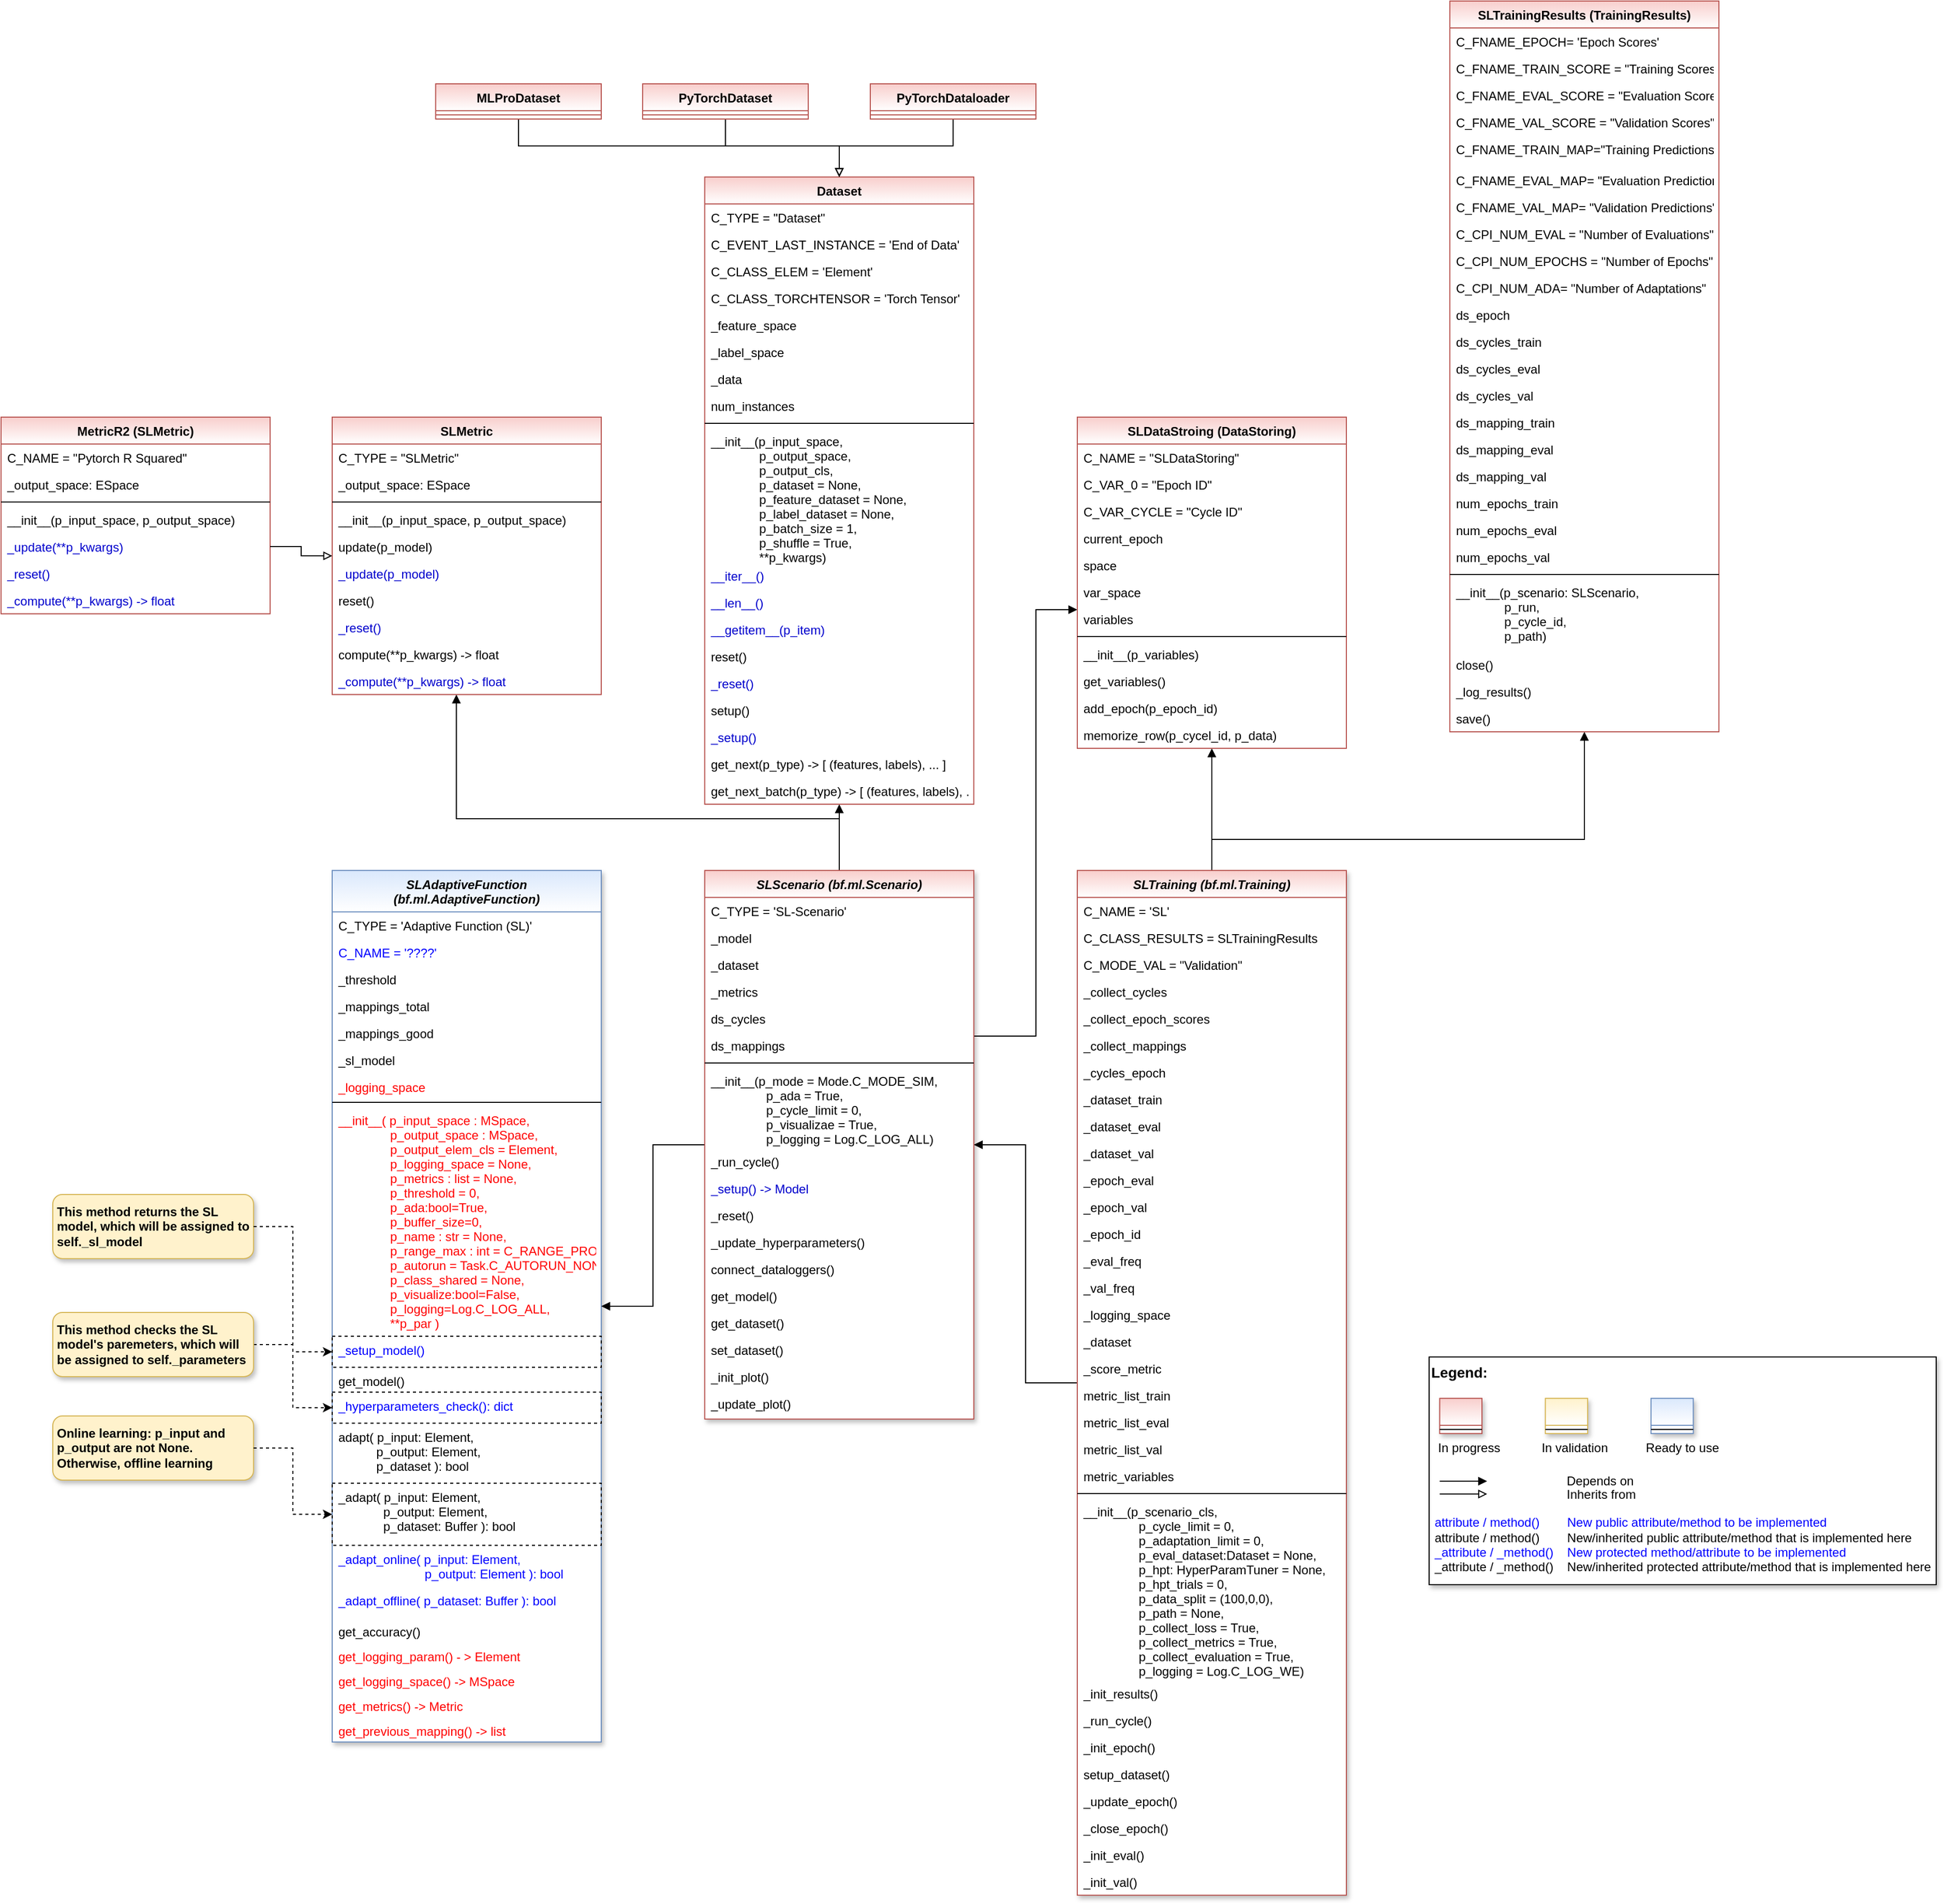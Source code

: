 <mxfile version="20.2.3" type="device" pages="2"><diagram id="C5RBs43oDa-KdzZeNtuy" name="Page-1"><mxGraphModel dx="1487" dy="738" grid="1" gridSize="10" guides="1" tooltips="1" connect="1" arrows="1" fold="1" page="1" pageScale="1" pageWidth="4681" pageHeight="3300" math="0" shadow="0"><root><mxCell id="WIyWlLk6GJQsqaUBKTNV-0"/><mxCell id="WIyWlLk6GJQsqaUBKTNV-1" parent="WIyWlLk6GJQsqaUBKTNV-0"/><mxCell id="mKDtswrT0sQy6jUQ2NWq-70" style="edgeStyle=orthogonalEdgeStyle;rounded=0;orthogonalLoop=1;jettySize=auto;html=1;endArrow=block;endFill=1;" parent="WIyWlLk6GJQsqaUBKTNV-1" source="V_DUw-dzG3-qaOJ68xBI-0" target="mKDtswrT0sQy6jUQ2NWq-62" edge="1"><mxGeometry relative="1" as="geometry"><Array as="points"><mxPoint x="850" y="960"/><mxPoint x="480" y="960"/></Array></mxGeometry></mxCell><mxCell id="0LbK011ZeLCFqTk-fnh7-0" value="SLAdaptiveFunction &#10;(bf.ml.AdaptiveFunction)" style="swimlane;fontStyle=3;align=center;verticalAlign=top;childLayout=stackLayout;horizontal=1;startSize=40;horizontalStack=0;resizeParent=1;resizeLast=0;collapsible=1;marginBottom=0;rounded=0;shadow=1;strokeWidth=1;fillColor=#dae8fc;strokeColor=#6c8ebf;gradientColor=#ffffff;swimlaneFillColor=#ffffff;" parent="WIyWlLk6GJQsqaUBKTNV-1" vertex="1"><mxGeometry x="360" y="1010" width="260" height="842" as="geometry"><mxRectangle x="230" y="140" width="160" height="26" as="alternateBounds"/></mxGeometry></mxCell><mxCell id="yRuy9WToP2j0RhGZK_iP-4" value="C_TYPE = 'Adaptive Function (SL)'" style="text;align=left;verticalAlign=top;spacingLeft=4;spacingRight=4;overflow=hidden;rotatable=0;points=[[0,0.5],[1,0.5]];portConstraint=eastwest;" parent="0LbK011ZeLCFqTk-fnh7-0" vertex="1"><mxGeometry y="40" width="260" height="26" as="geometry"/></mxCell><mxCell id="Cr9DEPaT3Kw-_CKa5afY-11" value="C_NAME = '????'" style="text;align=left;verticalAlign=top;spacingLeft=4;spacingRight=4;overflow=hidden;rotatable=0;points=[[0,0.5],[1,0.5]];portConstraint=eastwest;fontColor=#0000FF;" parent="0LbK011ZeLCFqTk-fnh7-0" vertex="1"><mxGeometry y="66" width="260" height="26" as="geometry"/></mxCell><mxCell id="IafiVvCKbNKtMreMvURU-7" value="_threshold" style="text;align=left;verticalAlign=top;spacingLeft=4;spacingRight=4;overflow=hidden;rotatable=0;points=[[0,0.5],[1,0.5]];portConstraint=eastwest;" parent="0LbK011ZeLCFqTk-fnh7-0" vertex="1"><mxGeometry y="92" width="260" height="26" as="geometry"/></mxCell><mxCell id="IafiVvCKbNKtMreMvURU-9" value="_mappings_total" style="text;align=left;verticalAlign=top;spacingLeft=4;spacingRight=4;overflow=hidden;rotatable=0;points=[[0,0.5],[1,0.5]];portConstraint=eastwest;" parent="0LbK011ZeLCFqTk-fnh7-0" vertex="1"><mxGeometry y="118" width="260" height="26" as="geometry"/></mxCell><mxCell id="Cr9DEPaT3Kw-_CKa5afY-12" value="_mappings_good" style="text;align=left;verticalAlign=top;spacingLeft=4;spacingRight=4;overflow=hidden;rotatable=0;points=[[0,0.5],[1,0.5]];portConstraint=eastwest;" parent="0LbK011ZeLCFqTk-fnh7-0" vertex="1"><mxGeometry y="144" width="260" height="26" as="geometry"/></mxCell><mxCell id="IafiVvCKbNKtMreMvURU-10" value="_sl_model" style="text;align=left;verticalAlign=top;spacingLeft=4;spacingRight=4;overflow=hidden;rotatable=0;points=[[0,0.5],[1,0.5]];portConstraint=eastwest;" parent="0LbK011ZeLCFqTk-fnh7-0" vertex="1"><mxGeometry y="170" width="260" height="26" as="geometry"/></mxCell><mxCell id="8NTUg6inLQqoOzbIx7ME-1" value="_logging_space" style="text;align=left;verticalAlign=top;spacingLeft=4;spacingRight=4;overflow=hidden;rotatable=0;points=[[0,0.5],[1,0.5]];portConstraint=eastwest;fontColor=#FF0000;" parent="0LbK011ZeLCFqTk-fnh7-0" vertex="1"><mxGeometry y="196" width="260" height="24" as="geometry"/></mxCell><mxCell id="0LbK011ZeLCFqTk-fnh7-1" value="" style="line;html=1;strokeWidth=1;align=left;verticalAlign=middle;spacingTop=-1;spacingLeft=3;spacingRight=3;rotatable=0;labelPosition=right;points=[];portConstraint=eastwest;" parent="0LbK011ZeLCFqTk-fnh7-0" vertex="1"><mxGeometry y="220" width="260" height="8" as="geometry"/></mxCell><mxCell id="FRMD2NE5lOddWaNrsXSw-0" value="__init__( p_input_space : MSpace,&#10;               p_output_space : MSpace,&#10;               p_output_elem_cls = Element,&#10;               p_logging_space = None, &#10;               p_metrics : list = None,&#10;               p_threshold = 0,&#10;               p_ada:bool=True, &#10;               p_buffer_size=0,&#10;               p_name : str = None,&#10;               p_range_max : int = C_RANGE_PROCESS,&#10;               p_autorun = Task.C_AUTORUN_NONE,&#10;               p_class_shared = None,&#10;               p_visualize:bool=False,&#10;               p_logging=Log.C_LOG_ALL,&#10;               **p_par )" style="text;align=left;verticalAlign=top;spacingLeft=4;spacingRight=4;overflow=hidden;rotatable=0;points=[[0,0.5],[1,0.5]];portConstraint=eastwest;fontColor=#FF0000;" parent="0LbK011ZeLCFqTk-fnh7-0" vertex="1"><mxGeometry y="228" width="260" height="222" as="geometry"/></mxCell><mxCell id="Cr9DEPaT3Kw-_CKa5afY-13" value="_setup_model()" style="text;align=left;verticalAlign=top;spacingLeft=4;spacingRight=4;overflow=hidden;rotatable=0;points=[[0,0.5],[1,0.5]];portConstraint=eastwest;fontColor=#0000FF;strokeColor=default;dashed=1;" parent="0LbK011ZeLCFqTk-fnh7-0" vertex="1"><mxGeometry y="450" width="260" height="30" as="geometry"/></mxCell><mxCell id="r2Udbdtiqw6imQQtVB7V-2" value="get_model()" style="text;align=left;verticalAlign=top;spacingLeft=4;spacingRight=4;overflow=hidden;rotatable=0;points=[[0,0.5],[1,0.5]];portConstraint=eastwest;" parent="0LbK011ZeLCFqTk-fnh7-0" vertex="1"><mxGeometry y="480" width="260" height="24" as="geometry"/></mxCell><mxCell id="r2Udbdtiqw6imQQtVB7V-3" value="_hyperparameters_check(): dict" style="text;align=left;verticalAlign=top;spacingLeft=4;spacingRight=4;overflow=hidden;rotatable=0;points=[[0,0.5],[1,0.5]];portConstraint=eastwest;fontColor=#0000FF;strokeColor=default;dashed=1;" parent="0LbK011ZeLCFqTk-fnh7-0" vertex="1"><mxGeometry y="504" width="260" height="30" as="geometry"/></mxCell><mxCell id="IafiVvCKbNKtMreMvURU-4" value="adapt( p_input: Element,&#10;           p_output: Element,&#10;           p_dataset ): bool" style="text;align=left;verticalAlign=top;spacingLeft=4;spacingRight=4;overflow=hidden;rotatable=0;points=[[0,0.5],[1,0.5]];portConstraint=eastwest;" parent="0LbK011ZeLCFqTk-fnh7-0" vertex="1"><mxGeometry y="534" width="260" height="58" as="geometry"/></mxCell><mxCell id="IafiVvCKbNKtMreMvURU-6" value="_adapt( p_input: Element,&#10;             p_output: Element,&#10;             p_dataset: Buffer ): bool" style="text;align=left;verticalAlign=top;spacingLeft=4;spacingRight=4;overflow=hidden;rotatable=0;points=[[0,0.5],[1,0.5]];portConstraint=eastwest;fontColor=default;dashed=1;strokeColor=default;" parent="0LbK011ZeLCFqTk-fnh7-0" vertex="1"><mxGeometry y="592" width="260" height="60" as="geometry"/></mxCell><mxCell id="Cr9DEPaT3Kw-_CKa5afY-19" value="_adapt_online( p_input: Element,&#10;                         p_output: Element ): bool" style="text;align=left;verticalAlign=top;spacingLeft=4;spacingRight=4;overflow=hidden;rotatable=0;points=[[0,0.5],[1,0.5]];portConstraint=eastwest;fontColor=#0000FF;dashed=1;strokeColor=none;" parent="0LbK011ZeLCFqTk-fnh7-0" vertex="1"><mxGeometry y="652" width="260" height="40" as="geometry"/></mxCell><mxCell id="Cr9DEPaT3Kw-_CKa5afY-20" value="_adapt_offline( p_dataset: Buffer ): bool" style="text;align=left;verticalAlign=top;spacingLeft=4;spacingRight=4;overflow=hidden;rotatable=0;points=[[0,0.5],[1,0.5]];portConstraint=eastwest;fontColor=#0000FF;dashed=1;strokeColor=none;" parent="0LbK011ZeLCFqTk-fnh7-0" vertex="1"><mxGeometry y="692" width="260" height="30" as="geometry"/></mxCell><mxCell id="IafiVvCKbNKtMreMvURU-3" value="get_accuracy()" style="text;align=left;verticalAlign=top;spacingLeft=4;spacingRight=4;overflow=hidden;rotatable=0;points=[[0,0.5],[1,0.5]];portConstraint=eastwest;" parent="0LbK011ZeLCFqTk-fnh7-0" vertex="1"><mxGeometry y="722" width="260" height="24" as="geometry"/></mxCell><mxCell id="1eIYOeVJNRG3SUJE9CTh-0" value="get_logging_param() - &gt; Element" style="text;align=left;verticalAlign=top;spacingLeft=4;spacingRight=4;overflow=hidden;rotatable=0;points=[[0,0.5],[1,0.5]];portConstraint=eastwest;fontColor=#FF0000;" parent="0LbK011ZeLCFqTk-fnh7-0" vertex="1"><mxGeometry y="746" width="260" height="24" as="geometry"/></mxCell><mxCell id="8NTUg6inLQqoOzbIx7ME-0" value="get_logging_space() -&gt; MSpace" style="text;align=left;verticalAlign=top;spacingLeft=4;spacingRight=4;overflow=hidden;rotatable=0;points=[[0,0.5],[1,0.5]];portConstraint=eastwest;fontColor=#FF0000;" parent="0LbK011ZeLCFqTk-fnh7-0" vertex="1"><mxGeometry y="770" width="260" height="24" as="geometry"/></mxCell><mxCell id="8NTUg6inLQqoOzbIx7ME-2" value="get_metrics() -&gt; Metric" style="text;align=left;verticalAlign=top;spacingLeft=4;spacingRight=4;overflow=hidden;rotatable=0;points=[[0,0.5],[1,0.5]];portConstraint=eastwest;fontColor=#FF0000;" parent="0LbK011ZeLCFqTk-fnh7-0" vertex="1"><mxGeometry y="794" width="260" height="24" as="geometry"/></mxCell><mxCell id="1eIYOeVJNRG3SUJE9CTh-1" value="get_previous_mapping() -&gt; list" style="text;align=left;verticalAlign=top;spacingLeft=4;spacingRight=4;overflow=hidden;rotatable=0;points=[[0,0.5],[1,0.5]];portConstraint=eastwest;fontColor=#FF0000;" parent="0LbK011ZeLCFqTk-fnh7-0" vertex="1"><mxGeometry y="818" width="260" height="24" as="geometry"/></mxCell><mxCell id="V_DUw-dzG3-qaOJ68xBI-10" style="edgeStyle=orthogonalEdgeStyle;rounded=0;orthogonalLoop=1;jettySize=auto;html=1;endArrow=block;endFill=1;" parent="WIyWlLk6GJQsqaUBKTNV-1" source="UP2SmdmnmiDTw7j5yn1o-0" target="V_DUw-dzG3-qaOJ68xBI-0" edge="1"><mxGeometry relative="1" as="geometry"/></mxCell><mxCell id="mKDtswrT0sQy6jUQ2NWq-58" style="edgeStyle=orthogonalEdgeStyle;rounded=0;orthogonalLoop=1;jettySize=auto;html=1;endArrow=block;endFill=1;" parent="WIyWlLk6GJQsqaUBKTNV-1" source="UP2SmdmnmiDTw7j5yn1o-0" target="mKDtswrT0sQy6jUQ2NWq-34" edge="1"><mxGeometry relative="1" as="geometry"><Array as="points"><mxPoint x="1210" y="980"/><mxPoint x="1570" y="980"/></Array></mxGeometry></mxCell><mxCell id="mKDtswrT0sQy6jUQ2NWq-59" style="edgeStyle=orthogonalEdgeStyle;rounded=0;orthogonalLoop=1;jettySize=auto;html=1;endArrow=block;endFill=1;" parent="WIyWlLk6GJQsqaUBKTNV-1" source="UP2SmdmnmiDTw7j5yn1o-0" target="mKDtswrT0sQy6jUQ2NWq-38" edge="1"><mxGeometry relative="1" as="geometry"><Array as="points"><mxPoint x="1210" y="960"/><mxPoint x="1210" y="960"/></Array></mxGeometry></mxCell><mxCell id="UP2SmdmnmiDTw7j5yn1o-0" value="SLTraining (bf.ml.Training)" style="swimlane;fontStyle=3;align=center;verticalAlign=top;childLayout=stackLayout;horizontal=1;startSize=26;horizontalStack=0;resizeParent=1;resizeLast=0;collapsible=1;marginBottom=0;rounded=0;shadow=1;strokeWidth=1;fillColor=#f8cecc;strokeColor=#b85450;swimlaneFillColor=#ffffff;gradientColor=#ffffff;" parent="WIyWlLk6GJQsqaUBKTNV-1" vertex="1"><mxGeometry x="1080" y="1010" width="260" height="990" as="geometry"><mxRectangle x="230" y="140" width="160" height="26" as="alternateBounds"/></mxGeometry></mxCell><mxCell id="UP2SmdmnmiDTw7j5yn1o-2" value="C_NAME = 'SL'" style="text;align=left;verticalAlign=top;spacingLeft=4;spacingRight=4;overflow=hidden;rotatable=0;points=[[0,0.5],[1,0.5]];portConstraint=eastwest;" parent="UP2SmdmnmiDTw7j5yn1o-0" vertex="1"><mxGeometry y="26" width="260" height="26" as="geometry"/></mxCell><mxCell id="KuQfYjfMTqbVc3EjwSSO-18" value="C_CLASS_RESULTS = SLTrainingResults" style="text;align=left;verticalAlign=top;spacingLeft=4;spacingRight=4;overflow=hidden;rotatable=0;points=[[0,0.5],[1,0.5]];portConstraint=eastwest;" vertex="1" parent="UP2SmdmnmiDTw7j5yn1o-0"><mxGeometry y="52" width="260" height="26" as="geometry"/></mxCell><mxCell id="mKDtswrT0sQy6jUQ2NWq-12" value="C_MODE_VAL = &quot;Validation&quot;" style="text;align=left;verticalAlign=top;spacingLeft=4;spacingRight=4;overflow=hidden;rotatable=0;points=[[0,0.5],[1,0.5]];portConstraint=eastwest;" parent="UP2SmdmnmiDTw7j5yn1o-0" vertex="1"><mxGeometry y="78" width="260" height="26" as="geometry"/></mxCell><mxCell id="KuQfYjfMTqbVc3EjwSSO-19" value="_collect_cycles" style="text;align=left;verticalAlign=top;spacingLeft=4;spacingRight=4;overflow=hidden;rotatable=0;points=[[0,0.5],[1,0.5]];portConstraint=eastwest;" vertex="1" parent="UP2SmdmnmiDTw7j5yn1o-0"><mxGeometry y="104" width="260" height="26" as="geometry"/></mxCell><mxCell id="KuQfYjfMTqbVc3EjwSSO-20" value="_collect_epoch_scores" style="text;align=left;verticalAlign=top;spacingLeft=4;spacingRight=4;overflow=hidden;rotatable=0;points=[[0,0.5],[1,0.5]];portConstraint=eastwest;" vertex="1" parent="UP2SmdmnmiDTw7j5yn1o-0"><mxGeometry y="130" width="260" height="26" as="geometry"/></mxCell><mxCell id="KuQfYjfMTqbVc3EjwSSO-21" value="_collect_mappings" style="text;align=left;verticalAlign=top;spacingLeft=4;spacingRight=4;overflow=hidden;rotatable=0;points=[[0,0.5],[1,0.5]];portConstraint=eastwest;" vertex="1" parent="UP2SmdmnmiDTw7j5yn1o-0"><mxGeometry y="156" width="260" height="26" as="geometry"/></mxCell><mxCell id="KuQfYjfMTqbVc3EjwSSO-22" value="_cycles_epoch" style="text;align=left;verticalAlign=top;spacingLeft=4;spacingRight=4;overflow=hidden;rotatable=0;points=[[0,0.5],[1,0.5]];portConstraint=eastwest;" vertex="1" parent="UP2SmdmnmiDTw7j5yn1o-0"><mxGeometry y="182" width="260" height="26" as="geometry"/></mxCell><mxCell id="KuQfYjfMTqbVc3EjwSSO-23" value="_dataset_train" style="text;align=left;verticalAlign=top;spacingLeft=4;spacingRight=4;overflow=hidden;rotatable=0;points=[[0,0.5],[1,0.5]];portConstraint=eastwest;" vertex="1" parent="UP2SmdmnmiDTw7j5yn1o-0"><mxGeometry y="208" width="260" height="26" as="geometry"/></mxCell><mxCell id="KuQfYjfMTqbVc3EjwSSO-24" value="_dataset_eval" style="text;align=left;verticalAlign=top;spacingLeft=4;spacingRight=4;overflow=hidden;rotatable=0;points=[[0,0.5],[1,0.5]];portConstraint=eastwest;" vertex="1" parent="UP2SmdmnmiDTw7j5yn1o-0"><mxGeometry y="234" width="260" height="26" as="geometry"/></mxCell><mxCell id="KuQfYjfMTqbVc3EjwSSO-25" value="_dataset_val" style="text;align=left;verticalAlign=top;spacingLeft=4;spacingRight=4;overflow=hidden;rotatable=0;points=[[0,0.5],[1,0.5]];portConstraint=eastwest;" vertex="1" parent="UP2SmdmnmiDTw7j5yn1o-0"><mxGeometry y="260" width="260" height="26" as="geometry"/></mxCell><mxCell id="KuQfYjfMTqbVc3EjwSSO-26" value="_epoch_eval" style="text;align=left;verticalAlign=top;spacingLeft=4;spacingRight=4;overflow=hidden;rotatable=0;points=[[0,0.5],[1,0.5]];portConstraint=eastwest;" vertex="1" parent="UP2SmdmnmiDTw7j5yn1o-0"><mxGeometry y="286" width="260" height="26" as="geometry"/></mxCell><mxCell id="KuQfYjfMTqbVc3EjwSSO-27" value="_epoch_val" style="text;align=left;verticalAlign=top;spacingLeft=4;spacingRight=4;overflow=hidden;rotatable=0;points=[[0,0.5],[1,0.5]];portConstraint=eastwest;" vertex="1" parent="UP2SmdmnmiDTw7j5yn1o-0"><mxGeometry y="312" width="260" height="26" as="geometry"/></mxCell><mxCell id="KuQfYjfMTqbVc3EjwSSO-28" value="_epoch_id" style="text;align=left;verticalAlign=top;spacingLeft=4;spacingRight=4;overflow=hidden;rotatable=0;points=[[0,0.5],[1,0.5]];portConstraint=eastwest;" vertex="1" parent="UP2SmdmnmiDTw7j5yn1o-0"><mxGeometry y="338" width="260" height="26" as="geometry"/></mxCell><mxCell id="KuQfYjfMTqbVc3EjwSSO-29" value="_eval_freq" style="text;align=left;verticalAlign=top;spacingLeft=4;spacingRight=4;overflow=hidden;rotatable=0;points=[[0,0.5],[1,0.5]];portConstraint=eastwest;" vertex="1" parent="UP2SmdmnmiDTw7j5yn1o-0"><mxGeometry y="364" width="260" height="26" as="geometry"/></mxCell><mxCell id="KuQfYjfMTqbVc3EjwSSO-30" value="_val_freq" style="text;align=left;verticalAlign=top;spacingLeft=4;spacingRight=4;overflow=hidden;rotatable=0;points=[[0,0.5],[1,0.5]];portConstraint=eastwest;" vertex="1" parent="UP2SmdmnmiDTw7j5yn1o-0"><mxGeometry y="390" width="260" height="26" as="geometry"/></mxCell><mxCell id="KuQfYjfMTqbVc3EjwSSO-31" value="_logging_space" style="text;align=left;verticalAlign=top;spacingLeft=4;spacingRight=4;overflow=hidden;rotatable=0;points=[[0,0.5],[1,0.5]];portConstraint=eastwest;" vertex="1" parent="UP2SmdmnmiDTw7j5yn1o-0"><mxGeometry y="416" width="260" height="26" as="geometry"/></mxCell><mxCell id="mKDtswrT0sQy6jUQ2NWq-14" value="_dataset" style="text;align=left;verticalAlign=top;spacingLeft=4;spacingRight=4;overflow=hidden;rotatable=0;points=[[0,0.5],[1,0.5]];portConstraint=eastwest;" parent="UP2SmdmnmiDTw7j5yn1o-0" vertex="1"><mxGeometry y="442" width="260" height="26" as="geometry"/></mxCell><mxCell id="mKDtswrT0sQy6jUQ2NWq-15" value="_score_metric" style="text;align=left;verticalAlign=top;spacingLeft=4;spacingRight=4;overflow=hidden;rotatable=0;points=[[0,0.5],[1,0.5]];portConstraint=eastwest;" parent="UP2SmdmnmiDTw7j5yn1o-0" vertex="1"><mxGeometry y="468" width="260" height="26" as="geometry"/></mxCell><mxCell id="mKDtswrT0sQy6jUQ2NWq-16" value="metric_list_train" style="text;align=left;verticalAlign=top;spacingLeft=4;spacingRight=4;overflow=hidden;rotatable=0;points=[[0,0.5],[1,0.5]];portConstraint=eastwest;" parent="UP2SmdmnmiDTw7j5yn1o-0" vertex="1"><mxGeometry y="494" width="260" height="26" as="geometry"/></mxCell><mxCell id="KuQfYjfMTqbVc3EjwSSO-34" value="metric_list_eval" style="text;align=left;verticalAlign=top;spacingLeft=4;spacingRight=4;overflow=hidden;rotatable=0;points=[[0,0.5],[1,0.5]];portConstraint=eastwest;" vertex="1" parent="UP2SmdmnmiDTw7j5yn1o-0"><mxGeometry y="520" width="260" height="26" as="geometry"/></mxCell><mxCell id="mKDtswrT0sQy6jUQ2NWq-17" value="metric_list_val" style="text;align=left;verticalAlign=top;spacingLeft=4;spacingRight=4;overflow=hidden;rotatable=0;points=[[0,0.5],[1,0.5]];portConstraint=eastwest;" parent="UP2SmdmnmiDTw7j5yn1o-0" vertex="1"><mxGeometry y="546" width="260" height="26" as="geometry"/></mxCell><mxCell id="mKDtswrT0sQy6jUQ2NWq-18" value="metric_variables" style="text;align=left;verticalAlign=top;spacingLeft=4;spacingRight=4;overflow=hidden;rotatable=0;points=[[0,0.5],[1,0.5]];portConstraint=eastwest;" parent="UP2SmdmnmiDTw7j5yn1o-0" vertex="1"><mxGeometry y="572" width="260" height="26" as="geometry"/></mxCell><mxCell id="UP2SmdmnmiDTw7j5yn1o-3" value="" style="line;html=1;strokeWidth=1;align=left;verticalAlign=middle;spacingTop=-1;spacingLeft=3;spacingRight=3;rotatable=0;labelPosition=right;points=[];portConstraint=eastwest;" parent="UP2SmdmnmiDTw7j5yn1o-0" vertex="1"><mxGeometry y="598" width="260" height="8" as="geometry"/></mxCell><mxCell id="mKDtswrT0sQy6jUQ2NWq-77" value="__init__(p_scenario_cls,&#10;                p_cycle_limit = 0,&#10;                p_adaptation_limit = 0,&#10;                p_eval_dataset:Dataset = None,&#10;                p_hpt: HyperParamTuner = None,&#10;                p_hpt_trials = 0,&#10;                p_data_split = (100,0,0),&#10;                p_path = None,&#10;                p_collect_loss = True,&#10;                p_collect_metrics = True,&#10;                p_collect_evaluation = True,&#10;                p_logging = Log.C_LOG_WE)" style="text;align=left;verticalAlign=top;spacingLeft=4;spacingRight=4;overflow=hidden;rotatable=0;points=[[0,0.5],[1,0.5]];portConstraint=eastwest;" parent="UP2SmdmnmiDTw7j5yn1o-0" vertex="1"><mxGeometry y="606" width="260" height="176" as="geometry"/></mxCell><mxCell id="mKDtswrT0sQy6jUQ2NWq-21" value="_init_results()" style="text;align=left;verticalAlign=top;spacingLeft=4;spacingRight=4;overflow=hidden;rotatable=0;points=[[0,0.5],[1,0.5]];portConstraint=eastwest;" parent="UP2SmdmnmiDTw7j5yn1o-0" vertex="1"><mxGeometry y="782" width="260" height="26" as="geometry"/></mxCell><mxCell id="mKDtswrT0sQy6jUQ2NWq-23" value="_run_cycle()" style="text;align=left;verticalAlign=top;spacingLeft=4;spacingRight=4;overflow=hidden;rotatable=0;points=[[0,0.5],[1,0.5]];portConstraint=eastwest;" parent="UP2SmdmnmiDTw7j5yn1o-0" vertex="1"><mxGeometry y="808" width="260" height="26" as="geometry"/></mxCell><mxCell id="mKDtswrT0sQy6jUQ2NWq-125" value="_init_epoch()" style="text;align=left;verticalAlign=top;spacingLeft=4;spacingRight=4;overflow=hidden;rotatable=0;points=[[0,0.5],[1,0.5]];portConstraint=eastwest;" parent="UP2SmdmnmiDTw7j5yn1o-0" vertex="1"><mxGeometry y="834" width="260" height="26" as="geometry"/></mxCell><mxCell id="mKDtswrT0sQy6jUQ2NWq-31" value="setup_dataset()" style="text;align=left;verticalAlign=top;spacingLeft=4;spacingRight=4;overflow=hidden;rotatable=0;points=[[0,0.5],[1,0.5]];portConstraint=eastwest;" parent="UP2SmdmnmiDTw7j5yn1o-0" vertex="1"><mxGeometry y="860" width="260" height="26" as="geometry"/></mxCell><mxCell id="mKDtswrT0sQy6jUQ2NWq-25" value="_update_epoch()" style="text;align=left;verticalAlign=top;spacingLeft=4;spacingRight=4;overflow=hidden;rotatable=0;points=[[0,0.5],[1,0.5]];portConstraint=eastwest;" parent="UP2SmdmnmiDTw7j5yn1o-0" vertex="1"><mxGeometry y="886" width="260" height="26" as="geometry"/></mxCell><mxCell id="mKDtswrT0sQy6jUQ2NWq-24" value="_close_epoch()" style="text;align=left;verticalAlign=top;spacingLeft=4;spacingRight=4;overflow=hidden;rotatable=0;points=[[0,0.5],[1,0.5]];portConstraint=eastwest;" parent="UP2SmdmnmiDTw7j5yn1o-0" vertex="1"><mxGeometry y="912" width="260" height="26" as="geometry"/></mxCell><mxCell id="mKDtswrT0sQy6jUQ2NWq-27" value="_init_eval()" style="text;align=left;verticalAlign=top;spacingLeft=4;spacingRight=4;overflow=hidden;rotatable=0;points=[[0,0.5],[1,0.5]];portConstraint=eastwest;" parent="UP2SmdmnmiDTw7j5yn1o-0" vertex="1"><mxGeometry y="938" width="260" height="26" as="geometry"/></mxCell><mxCell id="mKDtswrT0sQy6jUQ2NWq-26" value="_init_val()" style="text;align=left;verticalAlign=top;spacingLeft=4;spacingRight=4;overflow=hidden;rotatable=0;points=[[0,0.5],[1,0.5]];portConstraint=eastwest;" parent="UP2SmdmnmiDTw7j5yn1o-0" vertex="1"><mxGeometry y="964" width="260" height="26" as="geometry"/></mxCell><mxCell id="PYtmdeU6_NjjEdoNpoMM-2" value="" style="group" parent="WIyWlLk6GJQsqaUBKTNV-1" vertex="1" connectable="0"><mxGeometry x="1420" y="1480" width="490" height="220" as="geometry"/></mxCell><mxCell id="PYtmdeU6_NjjEdoNpoMM-3" value="&lt;font color=&quot;#000000&quot; size=&quot;1&quot;&gt;&lt;b style=&quot;font-size: 14px&quot;&gt;Legend:&lt;br&gt;&lt;/b&gt;&lt;/font&gt;&lt;br&gt;&lt;br&gt;&lt;br&gt;&lt;font color=&quot;#0000ff&quot; style=&quot;font-size: 6px&quot;&gt;&lt;br&gt;&lt;/font&gt;&lt;span style=&quot;color: rgb(0 , 0 , 0)&quot;&gt;&lt;font style=&quot;font-size: 4px&quot;&gt;&amp;nbsp; &amp;nbsp;&lt;/font&gt;&amp;nbsp;In progress&amp;nbsp; &amp;nbsp; &amp;nbsp; &amp;nbsp; &amp;nbsp; &amp;nbsp; In validation&amp;nbsp; &amp;nbsp; &amp;nbsp; &amp;nbsp; &amp;nbsp; &amp;nbsp;Ready to use&lt;/span&gt;&lt;font color=&quot;#000000&quot;&gt;&amp;nbsp;&lt;br&gt;&lt;/font&gt;&lt;font color=&quot;#0000ff&quot;&gt;&lt;br&gt;&lt;br&gt;&lt;br&gt;&lt;br&gt;&amp;nbsp;attribute / method()&amp;nbsp; &amp;nbsp; &amp;nbsp; &amp;nbsp; New public attribute/method to be implemented&lt;/font&gt;&lt;br&gt;&lt;font color=&quot;#000000&quot;&gt;&amp;nbsp;&lt;/font&gt;&lt;font color=&quot;#000000&quot;&gt;attribute / method()&lt;span&gt;&#9;&lt;/span&gt;&amp;nbsp; &amp;nbsp; &amp;nbsp; &amp;nbsp;New/inherited public attribute/method that is implemented here&lt;br&gt;&lt;/font&gt;&lt;font color=&quot;#0000ff&quot;&gt;&amp;nbsp;_attribute /&amp;nbsp;&lt;/font&gt;&lt;font color=&quot;#0000ff&quot;&gt;_method()&amp;nbsp; &amp;nbsp; New protected method/attribute to be implemented&lt;/font&gt;&lt;br&gt;&lt;font color=&quot;#000000&quot;&gt;&amp;nbsp;_attribute / _method()&amp;nbsp; &amp;nbsp; New/inherited protected attribute/method that is implemented here&lt;br&gt;&lt;/font&gt;&lt;font color=&quot;#000000&quot;&gt;&lt;br&gt;&lt;br&gt;&lt;br&gt;&lt;br&gt;&lt;br&gt;&lt;/font&gt;" style="text;html=1;align=left;verticalAlign=top;whiteSpace=wrap;rounded=0;fontColor=#006600;strokeColor=#000000;shadow=1;fillColor=#ffffff;" parent="PYtmdeU6_NjjEdoNpoMM-2" vertex="1"><mxGeometry width="490.0" height="220" as="geometry"/></mxCell><mxCell id="PYtmdeU6_NjjEdoNpoMM-4" value="Depends on" style="endArrow=block;html=1;labelPosition=right;verticalLabelPosition=middle;align=left;verticalAlign=middle;endFill=1;fontSize=12;" parent="PYtmdeU6_NjjEdoNpoMM-2" edge="1"><mxGeometry x="-1623.125" y="-2180" width="51.042" height="50" as="geometry"><mxPoint x="10.208" y="120.003" as="sourcePoint"/><mxPoint x="55.991" y="120.003" as="targetPoint"/><mxPoint x="98" as="offset"/><Array as="points"><mxPoint x="30.625" y="120"/></Array></mxGeometry></mxCell><mxCell id="PYtmdeU6_NjjEdoNpoMM-5" value="Inherits from" style="endArrow=block;html=1;labelPosition=right;verticalLabelPosition=middle;align=left;verticalAlign=middle;endFill=0;fontSize=12;" parent="PYtmdeU6_NjjEdoNpoMM-2" edge="1"><mxGeometry x="-1623.125" y="-2180" width="51.042" height="50" as="geometry"><mxPoint x="10.208" y="132.385" as="sourcePoint"/><mxPoint x="55.991" y="132.385" as="targetPoint"/><mxPoint x="98" y="1" as="offset"/></mxGeometry></mxCell><mxCell id="PYtmdeU6_NjjEdoNpoMM-6" value="" style="swimlane;fontStyle=3;align=center;verticalAlign=top;childLayout=stackLayout;horizontal=1;startSize=26;horizontalStack=0;resizeParent=1;resizeLast=0;collapsible=1;marginBottom=0;rounded=0;shadow=1;strokeWidth=1;fillColor=#f8cecc;strokeColor=#b85450;gradientColor=#ffffff;swimlaneFillColor=#ffffff;" parent="PYtmdeU6_NjjEdoNpoMM-2" vertex="1"><mxGeometry x="10.208" y="40" width="40.833" height="34" as="geometry"><mxRectangle x="230" y="140" width="160" height="26" as="alternateBounds"/></mxGeometry></mxCell><mxCell id="PYtmdeU6_NjjEdoNpoMM-7" value="" style="line;html=1;strokeWidth=1;align=left;verticalAlign=middle;spacingTop=-1;spacingLeft=3;spacingRight=3;rotatable=0;labelPosition=right;points=[];portConstraint=eastwest;" parent="PYtmdeU6_NjjEdoNpoMM-6" vertex="1"><mxGeometry y="26" width="40.833" height="8" as="geometry"/></mxCell><mxCell id="PYtmdeU6_NjjEdoNpoMM-8" value="" style="swimlane;fontStyle=3;align=center;verticalAlign=top;childLayout=stackLayout;horizontal=1;startSize=26;horizontalStack=0;resizeParent=1;resizeLast=0;collapsible=1;marginBottom=0;rounded=0;shadow=1;strokeWidth=1;fillColor=#fff2cc;strokeColor=#d6b656;gradientColor=#ffffff;swimlaneFillColor=#ffffff;" parent="PYtmdeU6_NjjEdoNpoMM-2" vertex="1"><mxGeometry x="112.292" y="40" width="40.833" height="34" as="geometry"><mxRectangle x="230" y="140" width="160" height="26" as="alternateBounds"/></mxGeometry></mxCell><mxCell id="PYtmdeU6_NjjEdoNpoMM-9" value="" style="line;html=1;strokeWidth=1;align=left;verticalAlign=middle;spacingTop=-1;spacingLeft=3;spacingRight=3;rotatable=0;labelPosition=right;points=[];portConstraint=eastwest;" parent="PYtmdeU6_NjjEdoNpoMM-8" vertex="1"><mxGeometry y="26" width="40.833" height="8" as="geometry"/></mxCell><mxCell id="PYtmdeU6_NjjEdoNpoMM-10" value="" style="swimlane;fontStyle=3;align=center;verticalAlign=top;childLayout=stackLayout;horizontal=1;startSize=26;horizontalStack=0;resizeParent=1;resizeLast=0;collapsible=1;marginBottom=0;rounded=0;shadow=1;strokeWidth=1;fillColor=#dae8fc;strokeColor=#6c8ebf;gradientColor=#ffffff;swimlaneFillColor=#ffffff;" parent="PYtmdeU6_NjjEdoNpoMM-2" vertex="1"><mxGeometry x="214.375" y="40" width="40.833" height="34" as="geometry"><mxRectangle x="230" y="140" width="160" height="26" as="alternateBounds"/></mxGeometry></mxCell><mxCell id="PYtmdeU6_NjjEdoNpoMM-11" value="" style="line;html=1;strokeWidth=1;align=left;verticalAlign=middle;spacingTop=-1;spacingLeft=3;spacingRight=3;rotatable=0;labelPosition=right;points=[];portConstraint=eastwest;" parent="PYtmdeU6_NjjEdoNpoMM-10" vertex="1"><mxGeometry y="26" width="40.833" height="8" as="geometry"/></mxCell><mxCell id="V_DUw-dzG3-qaOJ68xBI-4" style="edgeStyle=orthogonalEdgeStyle;rounded=0;orthogonalLoop=1;jettySize=auto;html=1;endArrow=block;endFill=1;" parent="WIyWlLk6GJQsqaUBKTNV-1" source="V_DUw-dzG3-qaOJ68xBI-0" target="0LbK011ZeLCFqTk-fnh7-0" edge="1"><mxGeometry relative="1" as="geometry"/></mxCell><mxCell id="mKDtswrT0sQy6jUQ2NWq-50" style="edgeStyle=orthogonalEdgeStyle;rounded=0;orthogonalLoop=1;jettySize=auto;html=1;endArrow=block;endFill=1;" parent="WIyWlLk6GJQsqaUBKTNV-1" source="V_DUw-dzG3-qaOJ68xBI-0" target="mKDtswrT0sQy6jUQ2NWq-38" edge="1"><mxGeometry relative="1" as="geometry"><Array as="points"><mxPoint x="1040" y="1170"/><mxPoint x="1040" y="758"/></Array></mxGeometry></mxCell><mxCell id="mKDtswrT0sQy6jUQ2NWq-105" style="edgeStyle=orthogonalEdgeStyle;rounded=0;orthogonalLoop=1;jettySize=auto;html=1;fontColor=#0000CC;endArrow=block;endFill=1;" parent="WIyWlLk6GJQsqaUBKTNV-1" source="V_DUw-dzG3-qaOJ68xBI-0" target="mKDtswrT0sQy6jUQ2NWq-94" edge="1"><mxGeometry relative="1" as="geometry"/></mxCell><mxCell id="V_DUw-dzG3-qaOJ68xBI-0" value="SLScenario (bf.ml.Scenario)" style="swimlane;fontStyle=3;align=center;verticalAlign=top;childLayout=stackLayout;horizontal=1;startSize=26;horizontalStack=0;resizeParent=1;resizeLast=0;collapsible=1;marginBottom=0;rounded=0;shadow=1;strokeWidth=1;fillColor=#f8cecc;strokeColor=#b85450;swimlaneFillColor=#ffffff;gradientColor=#ffffff;" parent="WIyWlLk6GJQsqaUBKTNV-1" vertex="1"><mxGeometry x="720" y="1010" width="260" height="530" as="geometry"><mxRectangle x="230" y="140" width="160" height="26" as="alternateBounds"/></mxGeometry></mxCell><mxCell id="V_DUw-dzG3-qaOJ68xBI-1" value="C_TYPE = 'SL-Scenario'" style="text;align=left;verticalAlign=top;spacingLeft=4;spacingRight=4;overflow=hidden;rotatable=0;points=[[0,0.5],[1,0.5]];portConstraint=eastwest;" parent="V_DUw-dzG3-qaOJ68xBI-0" vertex="1"><mxGeometry y="26" width="260" height="26" as="geometry"/></mxCell><mxCell id="mKDtswrT0sQy6jUQ2NWq-0" value="_model" style="text;align=left;verticalAlign=top;spacingLeft=4;spacingRight=4;overflow=hidden;rotatable=0;points=[[0,0.5],[1,0.5]];portConstraint=eastwest;" parent="V_DUw-dzG3-qaOJ68xBI-0" vertex="1"><mxGeometry y="52" width="260" height="26" as="geometry"/></mxCell><mxCell id="mKDtswrT0sQy6jUQ2NWq-1" value="_dataset" style="text;align=left;verticalAlign=top;spacingLeft=4;spacingRight=4;overflow=hidden;rotatable=0;points=[[0,0.5],[1,0.5]];portConstraint=eastwest;" parent="V_DUw-dzG3-qaOJ68xBI-0" vertex="1"><mxGeometry y="78" width="260" height="26" as="geometry"/></mxCell><mxCell id="KuQfYjfMTqbVc3EjwSSO-36" value="_metrics" style="text;align=left;verticalAlign=top;spacingLeft=4;spacingRight=4;overflow=hidden;rotatable=0;points=[[0,0.5],[1,0.5]];portConstraint=eastwest;" vertex="1" parent="V_DUw-dzG3-qaOJ68xBI-0"><mxGeometry y="104" width="260" height="26" as="geometry"/></mxCell><mxCell id="KuQfYjfMTqbVc3EjwSSO-37" value="ds_cycles" style="text;align=left;verticalAlign=top;spacingLeft=4;spacingRight=4;overflow=hidden;rotatable=0;points=[[0,0.5],[1,0.5]];portConstraint=eastwest;" vertex="1" parent="V_DUw-dzG3-qaOJ68xBI-0"><mxGeometry y="130" width="260" height="26" as="geometry"/></mxCell><mxCell id="KuQfYjfMTqbVc3EjwSSO-38" value="ds_mappings" style="text;align=left;verticalAlign=top;spacingLeft=4;spacingRight=4;overflow=hidden;rotatable=0;points=[[0,0.5],[1,0.5]];portConstraint=eastwest;" vertex="1" parent="V_DUw-dzG3-qaOJ68xBI-0"><mxGeometry y="156" width="260" height="26" as="geometry"/></mxCell><mxCell id="V_DUw-dzG3-qaOJ68xBI-3" value="" style="line;html=1;strokeWidth=1;align=left;verticalAlign=middle;spacingTop=-1;spacingLeft=3;spacingRight=3;rotatable=0;labelPosition=right;points=[];portConstraint=eastwest;" parent="V_DUw-dzG3-qaOJ68xBI-0" vertex="1"><mxGeometry y="182" width="260" height="8" as="geometry"/></mxCell><mxCell id="mKDtswrT0sQy6jUQ2NWq-78" value="__init__(p_mode = Mode.C_MODE_SIM,&#10;                p_ada = True,&#10;                p_cycle_limit = 0,&#10;                p_visualizae = True,&#10;                p_logging = Log.C_LOG_ALL)" style="text;align=left;verticalAlign=top;spacingLeft=4;spacingRight=4;overflow=hidden;rotatable=0;points=[[0,0.5],[1,0.5]];portConstraint=eastwest;" parent="V_DUw-dzG3-qaOJ68xBI-0" vertex="1"><mxGeometry y="190" width="260" height="78" as="geometry"/></mxCell><mxCell id="mKDtswrT0sQy6jUQ2NWq-3" value="_run_cycle()" style="text;align=left;verticalAlign=top;spacingLeft=4;spacingRight=4;overflow=hidden;rotatable=0;points=[[0,0.5],[1,0.5]];portConstraint=eastwest;" parent="V_DUw-dzG3-qaOJ68xBI-0" vertex="1"><mxGeometry y="268" width="260" height="26" as="geometry"/></mxCell><mxCell id="mKDtswrT0sQy6jUQ2NWq-4" value="_setup() -&gt; Model" style="text;align=left;verticalAlign=top;spacingLeft=4;spacingRight=4;overflow=hidden;rotatable=0;points=[[0,0.5],[1,0.5]];portConstraint=eastwest;fontColor=#0000CC;" parent="V_DUw-dzG3-qaOJ68xBI-0" vertex="1"><mxGeometry y="294" width="260" height="26" as="geometry"/></mxCell><mxCell id="mKDtswrT0sQy6jUQ2NWq-11" value="_reset()" style="text;align=left;verticalAlign=top;spacingLeft=4;spacingRight=4;overflow=hidden;rotatable=0;points=[[0,0.5],[1,0.5]];portConstraint=eastwest;" parent="V_DUw-dzG3-qaOJ68xBI-0" vertex="1"><mxGeometry y="320" width="260" height="26" as="geometry"/></mxCell><mxCell id="mKDtswrT0sQy6jUQ2NWq-5" value="_update_hyperparameters()" style="text;align=left;verticalAlign=top;spacingLeft=4;spacingRight=4;overflow=hidden;rotatable=0;points=[[0,0.5],[1,0.5]];portConstraint=eastwest;" parent="V_DUw-dzG3-qaOJ68xBI-0" vertex="1"><mxGeometry y="346" width="260" height="26" as="geometry"/></mxCell><mxCell id="mKDtswrT0sQy6jUQ2NWq-6" value="connect_dataloggers()" style="text;align=left;verticalAlign=top;spacingLeft=4;spacingRight=4;overflow=hidden;rotatable=0;points=[[0,0.5],[1,0.5]];portConstraint=eastwest;" parent="V_DUw-dzG3-qaOJ68xBI-0" vertex="1"><mxGeometry y="372" width="260" height="26" as="geometry"/></mxCell><mxCell id="mKDtswrT0sQy6jUQ2NWq-9" value="get_model()" style="text;align=left;verticalAlign=top;spacingLeft=4;spacingRight=4;overflow=hidden;rotatable=0;points=[[0,0.5],[1,0.5]];portConstraint=eastwest;" parent="V_DUw-dzG3-qaOJ68xBI-0" vertex="1"><mxGeometry y="398" width="260" height="26" as="geometry"/></mxCell><mxCell id="mKDtswrT0sQy6jUQ2NWq-10" value="get_dataset()" style="text;align=left;verticalAlign=top;spacingLeft=4;spacingRight=4;overflow=hidden;rotatable=0;points=[[0,0.5],[1,0.5]];portConstraint=eastwest;" parent="V_DUw-dzG3-qaOJ68xBI-0" vertex="1"><mxGeometry y="424" width="260" height="26" as="geometry"/></mxCell><mxCell id="KuQfYjfMTqbVc3EjwSSO-39" value="set_dataset()" style="text;align=left;verticalAlign=top;spacingLeft=4;spacingRight=4;overflow=hidden;rotatable=0;points=[[0,0.5],[1,0.5]];portConstraint=eastwest;" vertex="1" parent="V_DUw-dzG3-qaOJ68xBI-0"><mxGeometry y="450" width="260" height="26" as="geometry"/></mxCell><mxCell id="mKDtswrT0sQy6jUQ2NWq-7" value="_init_plot()" style="text;align=left;verticalAlign=top;spacingLeft=4;spacingRight=4;overflow=hidden;rotatable=0;points=[[0,0.5],[1,0.5]];portConstraint=eastwest;" parent="V_DUw-dzG3-qaOJ68xBI-0" vertex="1"><mxGeometry y="476" width="260" height="26" as="geometry"/></mxCell><mxCell id="mKDtswrT0sQy6jUQ2NWq-8" value="_update_plot()" style="text;align=left;verticalAlign=top;spacingLeft=4;spacingRight=4;overflow=hidden;rotatable=0;points=[[0,0.5],[1,0.5]];portConstraint=eastwest;" parent="V_DUw-dzG3-qaOJ68xBI-0" vertex="1"><mxGeometry y="502" width="260" height="26" as="geometry"/></mxCell><mxCell id="Cr9DEPaT3Kw-_CKa5afY-15" value="This method returns the SL model, which will be assigned to self._sl_model" style="rounded=1;whiteSpace=wrap;html=1;fillColor=#fff2cc;strokeColor=#d6b656;shadow=1;fontStyle=1;align=left;spacingLeft=2;" parent="WIyWlLk6GJQsqaUBKTNV-1" vertex="1"><mxGeometry x="90" y="1323" width="194" height="62" as="geometry"/></mxCell><mxCell id="Cr9DEPaT3Kw-_CKa5afY-16" style="edgeStyle=orthogonalEdgeStyle;rounded=0;orthogonalLoop=1;jettySize=auto;html=1;dashed=1;exitX=1;exitY=0.5;exitDx=0;exitDy=0;entryX=0;entryY=0.5;entryDx=0;entryDy=0;" parent="WIyWlLk6GJQsqaUBKTNV-1" source="Cr9DEPaT3Kw-_CKa5afY-15" target="Cr9DEPaT3Kw-_CKa5afY-13" edge="1"><mxGeometry relative="1" as="geometry"><mxPoint x="67" y="1202.0" as="sourcePoint"/><mxPoint y="1248" as="targetPoint"/></mxGeometry></mxCell><mxCell id="Cr9DEPaT3Kw-_CKa5afY-17" value="Online learning: p_input and p_output are not None.&lt;br&gt;Otherwise, offline learning" style="rounded=1;whiteSpace=wrap;html=1;fillColor=#fff2cc;strokeColor=#d6b656;shadow=1;fontStyle=1;align=left;spacingLeft=2;" parent="WIyWlLk6GJQsqaUBKTNV-1" vertex="1"><mxGeometry x="90" y="1537" width="194" height="62" as="geometry"/></mxCell><mxCell id="Cr9DEPaT3Kw-_CKa5afY-18" style="edgeStyle=orthogonalEdgeStyle;rounded=0;orthogonalLoop=1;jettySize=auto;html=1;dashed=1;exitX=1;exitY=0.5;exitDx=0;exitDy=0;entryX=0;entryY=0.5;entryDx=0;entryDy=0;" parent="WIyWlLk6GJQsqaUBKTNV-1" source="Cr9DEPaT3Kw-_CKa5afY-17" target="IafiVvCKbNKtMreMvURU-6" edge="1"><mxGeometry relative="1" as="geometry"><mxPoint x="294.0" y="1364" as="sourcePoint"/><mxPoint x="360" y="1447" as="targetPoint"/></mxGeometry></mxCell><mxCell id="r2Udbdtiqw6imQQtVB7V-5" style="edgeStyle=orthogonalEdgeStyle;rounded=0;orthogonalLoop=1;jettySize=auto;html=1;exitX=1;exitY=0.5;exitDx=0;exitDy=0;entryX=0;entryY=0.5;entryDx=0;entryDy=0;dashed=1;" parent="WIyWlLk6GJQsqaUBKTNV-1" source="r2Udbdtiqw6imQQtVB7V-4" target="r2Udbdtiqw6imQQtVB7V-3" edge="1"><mxGeometry relative="1" as="geometry"/></mxCell><mxCell id="r2Udbdtiqw6imQQtVB7V-4" value="This method checks the SL model's paremeters, which will be assigned to self._parameters" style="rounded=1;whiteSpace=wrap;html=1;fillColor=#fff2cc;strokeColor=#d6b656;shadow=1;fontStyle=1;align=left;spacingLeft=2;" parent="WIyWlLk6GJQsqaUBKTNV-1" vertex="1"><mxGeometry x="90" y="1437" width="194" height="62" as="geometry"/></mxCell><mxCell id="mKDtswrT0sQy6jUQ2NWq-34" value="SLTrainingResults (TrainingResults)" style="swimlane;fontStyle=1;align=center;verticalAlign=top;childLayout=stackLayout;horizontal=1;startSize=26;horizontalStack=0;resizeParent=1;resizeParentMax=0;resizeLast=0;collapsible=1;marginBottom=0;fillColor=#f8cecc;strokeColor=#b85450;gradientColor=#FFFFFF;swimlaneFillColor=default;" parent="WIyWlLk6GJQsqaUBKTNV-1" vertex="1"><mxGeometry x="1440" y="170" width="260" height="706" as="geometry"/></mxCell><mxCell id="KuQfYjfMTqbVc3EjwSSO-4" value="C_FNAME_EPOCH= 'Epoch Scores'" style="text;strokeColor=none;fillColor=none;align=left;verticalAlign=top;spacingLeft=4;spacingRight=4;overflow=hidden;rotatable=0;points=[[0,0.5],[1,0.5]];portConstraint=eastwest;" vertex="1" parent="mKDtswrT0sQy6jUQ2NWq-34"><mxGeometry y="26" width="260" height="26" as="geometry"/></mxCell><mxCell id="mKDtswrT0sQy6jUQ2NWq-35" value="C_FNAME_TRAIN_SCORE = &quot;Training Scores&quot;" style="text;strokeColor=none;fillColor=none;align=left;verticalAlign=top;spacingLeft=4;spacingRight=4;overflow=hidden;rotatable=0;points=[[0,0.5],[1,0.5]];portConstraint=eastwest;" parent="mKDtswrT0sQy6jUQ2NWq-34" vertex="1"><mxGeometry y="52" width="260" height="26" as="geometry"/></mxCell><mxCell id="mKDtswrT0sQy6jUQ2NWq-93" value="C_FNAME_EVAL_SCORE = &quot;Evaluation Scores&quot;" style="text;strokeColor=none;fillColor=none;align=left;verticalAlign=top;spacingLeft=4;spacingRight=4;overflow=hidden;rotatable=0;points=[[0,0.5],[1,0.5]];portConstraint=eastwest;" parent="mKDtswrT0sQy6jUQ2NWq-34" vertex="1"><mxGeometry y="78" width="260" height="26" as="geometry"/></mxCell><mxCell id="mKDtswrT0sQy6jUQ2NWq-51" value="C_FNAME_VAL_SCORE = &quot;Validation Scores&quot;" style="text;strokeColor=none;fillColor=none;align=left;verticalAlign=top;spacingLeft=4;spacingRight=4;overflow=hidden;rotatable=0;points=[[0,0.5],[1,0.5]];portConstraint=eastwest;" parent="mKDtswrT0sQy6jUQ2NWq-34" vertex="1"><mxGeometry y="104" width="260" height="26" as="geometry"/></mxCell><mxCell id="KuQfYjfMTqbVc3EjwSSO-5" value="C_FNAME_TRAIN_MAP=&quot;Training Predictions&quot;" style="text;strokeColor=none;fillColor=none;align=left;verticalAlign=top;spacingLeft=4;spacingRight=4;overflow=hidden;rotatable=0;points=[[0,0.5],[1,0.5]];portConstraint=eastwest;" vertex="1" parent="mKDtswrT0sQy6jUQ2NWq-34"><mxGeometry y="130" width="260" height="30" as="geometry"/></mxCell><mxCell id="KuQfYjfMTqbVc3EjwSSO-6" value="C_FNAME_EVAL_MAP= &quot;Evaluation Predictions&quot;" style="text;strokeColor=none;fillColor=none;align=left;verticalAlign=top;spacingLeft=4;spacingRight=4;overflow=hidden;rotatable=0;points=[[0,0.5],[1,0.5]];portConstraint=eastwest;" vertex="1" parent="mKDtswrT0sQy6jUQ2NWq-34"><mxGeometry y="160" width="260" height="26" as="geometry"/></mxCell><mxCell id="KuQfYjfMTqbVc3EjwSSO-7" value="C_FNAME_VAL_MAP= &quot;Validation Predictions&quot;" style="text;strokeColor=none;fillColor=none;align=left;verticalAlign=top;spacingLeft=4;spacingRight=4;overflow=hidden;rotatable=0;points=[[0,0.5],[1,0.5]];portConstraint=eastwest;" vertex="1" parent="mKDtswrT0sQy6jUQ2NWq-34"><mxGeometry y="186" width="260" height="26" as="geometry"/></mxCell><mxCell id="mKDtswrT0sQy6jUQ2NWq-52" value="C_CPI_NUM_EVAL = &quot;Number of Evaluations&quot;" style="text;strokeColor=none;fillColor=none;align=left;verticalAlign=top;spacingLeft=4;spacingRight=4;overflow=hidden;rotatable=0;points=[[0,0.5],[1,0.5]];portConstraint=eastwest;" parent="mKDtswrT0sQy6jUQ2NWq-34" vertex="1"><mxGeometry y="212" width="260" height="26" as="geometry"/></mxCell><mxCell id="mKDtswrT0sQy6jUQ2NWq-53" value="C_CPI_NUM_EPOCHS = &quot;Number of Epochs&quot;" style="text;strokeColor=none;fillColor=none;align=left;verticalAlign=top;spacingLeft=4;spacingRight=4;overflow=hidden;rotatable=0;points=[[0,0.5],[1,0.5]];portConstraint=eastwest;" parent="mKDtswrT0sQy6jUQ2NWq-34" vertex="1"><mxGeometry y="238" width="260" height="26" as="geometry"/></mxCell><mxCell id="KuQfYjfMTqbVc3EjwSSO-8" value="C_CPI_NUM_ADA= &quot;Number of Adaptations&quot;" style="text;strokeColor=none;fillColor=none;align=left;verticalAlign=top;spacingLeft=4;spacingRight=4;overflow=hidden;rotatable=0;points=[[0,0.5],[1,0.5]];portConstraint=eastwest;" vertex="1" parent="mKDtswrT0sQy6jUQ2NWq-34"><mxGeometry y="264" width="260" height="26" as="geometry"/></mxCell><mxCell id="KuQfYjfMTqbVc3EjwSSO-11" value="ds_epoch" style="text;strokeColor=none;fillColor=none;align=left;verticalAlign=top;spacingLeft=4;spacingRight=4;overflow=hidden;rotatable=0;points=[[0,0.5],[1,0.5]];portConstraint=eastwest;" vertex="1" parent="mKDtswrT0sQy6jUQ2NWq-34"><mxGeometry y="290" width="260" height="26" as="geometry"/></mxCell><mxCell id="mKDtswrT0sQy6jUQ2NWq-54" value="ds_cycles_train" style="text;strokeColor=none;fillColor=none;align=left;verticalAlign=top;spacingLeft=4;spacingRight=4;overflow=hidden;rotatable=0;points=[[0,0.5],[1,0.5]];portConstraint=eastwest;" parent="mKDtswrT0sQy6jUQ2NWq-34" vertex="1"><mxGeometry y="316" width="260" height="26" as="geometry"/></mxCell><mxCell id="KuQfYjfMTqbVc3EjwSSO-9" value="ds_cycles_eval" style="text;strokeColor=none;fillColor=none;align=left;verticalAlign=top;spacingLeft=4;spacingRight=4;overflow=hidden;rotatable=0;points=[[0,0.5],[1,0.5]];portConstraint=eastwest;" vertex="1" parent="mKDtswrT0sQy6jUQ2NWq-34"><mxGeometry y="342" width="260" height="26" as="geometry"/></mxCell><mxCell id="KuQfYjfMTqbVc3EjwSSO-10" value="ds_cycles_val" style="text;strokeColor=none;fillColor=none;align=left;verticalAlign=top;spacingLeft=4;spacingRight=4;overflow=hidden;rotatable=0;points=[[0,0.5],[1,0.5]];portConstraint=eastwest;" vertex="1" parent="mKDtswrT0sQy6jUQ2NWq-34"><mxGeometry y="368" width="260" height="26" as="geometry"/></mxCell><mxCell id="KuQfYjfMTqbVc3EjwSSO-12" value="ds_mapping_train" style="text;strokeColor=none;fillColor=none;align=left;verticalAlign=top;spacingLeft=4;spacingRight=4;overflow=hidden;rotatable=0;points=[[0,0.5],[1,0.5]];portConstraint=eastwest;" vertex="1" parent="mKDtswrT0sQy6jUQ2NWq-34"><mxGeometry y="394" width="260" height="26" as="geometry"/></mxCell><mxCell id="KuQfYjfMTqbVc3EjwSSO-13" value="ds_mapping_eval" style="text;strokeColor=none;fillColor=none;align=left;verticalAlign=top;spacingLeft=4;spacingRight=4;overflow=hidden;rotatable=0;points=[[0,0.5],[1,0.5]];portConstraint=eastwest;" vertex="1" parent="mKDtswrT0sQy6jUQ2NWq-34"><mxGeometry y="420" width="260" height="26" as="geometry"/></mxCell><mxCell id="KuQfYjfMTqbVc3EjwSSO-14" value="ds_mapping_val" style="text;strokeColor=none;fillColor=none;align=left;verticalAlign=top;spacingLeft=4;spacingRight=4;overflow=hidden;rotatable=0;points=[[0,0.5],[1,0.5]];portConstraint=eastwest;" vertex="1" parent="mKDtswrT0sQy6jUQ2NWq-34"><mxGeometry y="446" width="260" height="26" as="geometry"/></mxCell><mxCell id="KuQfYjfMTqbVc3EjwSSO-15" value="num_epochs_train" style="text;strokeColor=none;fillColor=none;align=left;verticalAlign=top;spacingLeft=4;spacingRight=4;overflow=hidden;rotatable=0;points=[[0,0.5],[1,0.5]];portConstraint=eastwest;" vertex="1" parent="mKDtswrT0sQy6jUQ2NWq-34"><mxGeometry y="472" width="260" height="26" as="geometry"/></mxCell><mxCell id="KuQfYjfMTqbVc3EjwSSO-16" value="num_epochs_eval" style="text;strokeColor=none;fillColor=none;align=left;verticalAlign=top;spacingLeft=4;spacingRight=4;overflow=hidden;rotatable=0;points=[[0,0.5],[1,0.5]];portConstraint=eastwest;" vertex="1" parent="mKDtswrT0sQy6jUQ2NWq-34"><mxGeometry y="498" width="260" height="26" as="geometry"/></mxCell><mxCell id="KuQfYjfMTqbVc3EjwSSO-17" value="num_epochs_val" style="text;strokeColor=none;fillColor=none;align=left;verticalAlign=top;spacingLeft=4;spacingRight=4;overflow=hidden;rotatable=0;points=[[0,0.5],[1,0.5]];portConstraint=eastwest;" vertex="1" parent="mKDtswrT0sQy6jUQ2NWq-34"><mxGeometry y="524" width="260" height="26" as="geometry"/></mxCell><mxCell id="mKDtswrT0sQy6jUQ2NWq-36" value="" style="line;strokeWidth=1;fillColor=none;align=left;verticalAlign=middle;spacingTop=-1;spacingLeft=3;spacingRight=3;rotatable=0;labelPosition=right;points=[];portConstraint=eastwest;" parent="mKDtswrT0sQy6jUQ2NWq-34" vertex="1"><mxGeometry y="550" width="260" height="8" as="geometry"/></mxCell><mxCell id="mKDtswrT0sQy6jUQ2NWq-37" value="__init__(p_scenario: SLScenario,&#10;              p_run,&#10;              p_cycle_id,&#10;              p_path)" style="text;strokeColor=none;fillColor=none;align=left;verticalAlign=top;spacingLeft=4;spacingRight=4;overflow=hidden;rotatable=0;points=[[0,0.5],[1,0.5]];portConstraint=eastwest;" parent="mKDtswrT0sQy6jUQ2NWq-34" vertex="1"><mxGeometry y="558" width="260" height="70" as="geometry"/></mxCell><mxCell id="mKDtswrT0sQy6jUQ2NWq-55" value="close()" style="text;strokeColor=none;fillColor=none;align=left;verticalAlign=top;spacingLeft=4;spacingRight=4;overflow=hidden;rotatable=0;points=[[0,0.5],[1,0.5]];portConstraint=eastwest;" parent="mKDtswrT0sQy6jUQ2NWq-34" vertex="1"><mxGeometry y="628" width="260" height="26" as="geometry"/></mxCell><mxCell id="mKDtswrT0sQy6jUQ2NWq-56" value="_log_results()" style="text;strokeColor=none;fillColor=none;align=left;verticalAlign=top;spacingLeft=4;spacingRight=4;overflow=hidden;rotatable=0;points=[[0,0.5],[1,0.5]];portConstraint=eastwest;" parent="mKDtswrT0sQy6jUQ2NWq-34" vertex="1"><mxGeometry y="654" width="260" height="26" as="geometry"/></mxCell><mxCell id="mKDtswrT0sQy6jUQ2NWq-75" value="save()" style="text;strokeColor=none;fillColor=none;align=left;verticalAlign=top;spacingLeft=4;spacingRight=4;overflow=hidden;rotatable=0;points=[[0,0.5],[1,0.5]];portConstraint=eastwest;" parent="mKDtswrT0sQy6jUQ2NWq-34" vertex="1"><mxGeometry y="680" width="260" height="26" as="geometry"/></mxCell><mxCell id="mKDtswrT0sQy6jUQ2NWq-38" value="SLDataStroing (DataStoring)" style="swimlane;fontStyle=1;align=center;verticalAlign=top;childLayout=stackLayout;horizontal=1;startSize=26;horizontalStack=0;resizeParent=1;resizeParentMax=0;resizeLast=0;collapsible=1;marginBottom=0;fillColor=#f8cecc;strokeColor=#b85450;gradientColor=#FFFFFF;swimlaneFillColor=default;" parent="WIyWlLk6GJQsqaUBKTNV-1" vertex="1"><mxGeometry x="1080" y="572" width="260" height="320" as="geometry"/></mxCell><mxCell id="mKDtswrT0sQy6jUQ2NWq-39" value="C_NAME = &quot;SLDataStoring&quot;" style="text;strokeColor=none;fillColor=none;align=left;verticalAlign=top;spacingLeft=4;spacingRight=4;overflow=hidden;rotatable=0;points=[[0,0.5],[1,0.5]];portConstraint=eastwest;" parent="mKDtswrT0sQy6jUQ2NWq-38" vertex="1"><mxGeometry y="26" width="260" height="26" as="geometry"/></mxCell><mxCell id="mKDtswrT0sQy6jUQ2NWq-42" value="C_VAR_0 = &quot;Epoch ID&quot;" style="text;strokeColor=none;fillColor=none;align=left;verticalAlign=top;spacingLeft=4;spacingRight=4;overflow=hidden;rotatable=0;points=[[0,0.5],[1,0.5]];portConstraint=eastwest;" parent="mKDtswrT0sQy6jUQ2NWq-38" vertex="1"><mxGeometry y="52" width="260" height="26" as="geometry"/></mxCell><mxCell id="mKDtswrT0sQy6jUQ2NWq-43" value="C_VAR_CYCLE = &quot;Cycle ID&quot;" style="text;strokeColor=none;fillColor=none;align=left;verticalAlign=top;spacingLeft=4;spacingRight=4;overflow=hidden;rotatable=0;points=[[0,0.5],[1,0.5]];portConstraint=eastwest;" parent="mKDtswrT0sQy6jUQ2NWq-38" vertex="1"><mxGeometry y="78" width="260" height="26" as="geometry"/></mxCell><mxCell id="KuQfYjfMTqbVc3EjwSSO-0" value="current_epoch" style="text;strokeColor=none;fillColor=none;align=left;verticalAlign=top;spacingLeft=4;spacingRight=4;overflow=hidden;rotatable=0;points=[[0,0.5],[1,0.5]];portConstraint=eastwest;" vertex="1" parent="mKDtswrT0sQy6jUQ2NWq-38"><mxGeometry y="104" width="260" height="26" as="geometry"/></mxCell><mxCell id="KuQfYjfMTqbVc3EjwSSO-1" value="space" style="text;strokeColor=none;fillColor=none;align=left;verticalAlign=top;spacingLeft=4;spacingRight=4;overflow=hidden;rotatable=0;points=[[0,0.5],[1,0.5]];portConstraint=eastwest;" vertex="1" parent="mKDtswrT0sQy6jUQ2NWq-38"><mxGeometry y="130" width="260" height="26" as="geometry"/></mxCell><mxCell id="KuQfYjfMTqbVc3EjwSSO-2" value="var_space" style="text;strokeColor=none;fillColor=none;align=left;verticalAlign=top;spacingLeft=4;spacingRight=4;overflow=hidden;rotatable=0;points=[[0,0.5],[1,0.5]];portConstraint=eastwest;" vertex="1" parent="mKDtswrT0sQy6jUQ2NWq-38"><mxGeometry y="156" width="260" height="26" as="geometry"/></mxCell><mxCell id="KuQfYjfMTqbVc3EjwSSO-3" value="variables" style="text;strokeColor=none;fillColor=none;align=left;verticalAlign=top;spacingLeft=4;spacingRight=4;overflow=hidden;rotatable=0;points=[[0,0.5],[1,0.5]];portConstraint=eastwest;" vertex="1" parent="mKDtswrT0sQy6jUQ2NWq-38"><mxGeometry y="182" width="260" height="26" as="geometry"/></mxCell><mxCell id="mKDtswrT0sQy6jUQ2NWq-40" value="" style="line;strokeWidth=1;fillColor=none;align=left;verticalAlign=middle;spacingTop=-1;spacingLeft=3;spacingRight=3;rotatable=0;labelPosition=right;points=[];portConstraint=eastwest;" parent="mKDtswrT0sQy6jUQ2NWq-38" vertex="1"><mxGeometry y="208" width="260" height="8" as="geometry"/></mxCell><mxCell id="mKDtswrT0sQy6jUQ2NWq-41" value="__init__(p_variables)" style="text;strokeColor=none;fillColor=none;align=left;verticalAlign=top;spacingLeft=4;spacingRight=4;overflow=hidden;rotatable=0;points=[[0,0.5],[1,0.5]];portConstraint=eastwest;" parent="mKDtswrT0sQy6jUQ2NWq-38" vertex="1"><mxGeometry y="216" width="260" height="26" as="geometry"/></mxCell><mxCell id="mKDtswrT0sQy6jUQ2NWq-47" value="get_variables()" style="text;strokeColor=none;fillColor=none;align=left;verticalAlign=top;spacingLeft=4;spacingRight=4;overflow=hidden;rotatable=0;points=[[0,0.5],[1,0.5]];portConstraint=eastwest;" parent="mKDtswrT0sQy6jUQ2NWq-38" vertex="1"><mxGeometry y="242" width="260" height="26" as="geometry"/></mxCell><mxCell id="mKDtswrT0sQy6jUQ2NWq-48" value="add_epoch(p_epoch_id)" style="text;strokeColor=none;fillColor=none;align=left;verticalAlign=top;spacingLeft=4;spacingRight=4;overflow=hidden;rotatable=0;points=[[0,0.5],[1,0.5]];portConstraint=eastwest;" parent="mKDtswrT0sQy6jUQ2NWq-38" vertex="1"><mxGeometry y="268" width="260" height="26" as="geometry"/></mxCell><mxCell id="mKDtswrT0sQy6jUQ2NWq-49" value="memorize_row(p_cycel_id, p_data)" style="text;strokeColor=none;fillColor=none;align=left;verticalAlign=top;spacingLeft=4;spacingRight=4;overflow=hidden;rotatable=0;points=[[0,0.5],[1,0.5]];portConstraint=eastwest;" parent="mKDtswrT0sQy6jUQ2NWq-38" vertex="1"><mxGeometry y="294" width="260" height="26" as="geometry"/></mxCell><mxCell id="mKDtswrT0sQy6jUQ2NWq-62" value="SLMetric" style="swimlane;fontStyle=1;align=center;verticalAlign=top;childLayout=stackLayout;horizontal=1;startSize=26;horizontalStack=0;resizeParent=1;resizeParentMax=0;resizeLast=0;collapsible=1;marginBottom=0;fillColor=#f8cecc;strokeColor=#b85450;gradientColor=#FFFFFF;swimlaneFillColor=default;" parent="WIyWlLk6GJQsqaUBKTNV-1" vertex="1"><mxGeometry x="360" y="572" width="260" height="268" as="geometry"/></mxCell><mxCell id="mKDtswrT0sQy6jUQ2NWq-63" value="C_TYPE = &quot;SLMetric&quot;" style="text;strokeColor=none;fillColor=none;align=left;verticalAlign=top;spacingLeft=4;spacingRight=4;overflow=hidden;rotatable=0;points=[[0,0.5],[1,0.5]];portConstraint=eastwest;" parent="mKDtswrT0sQy6jUQ2NWq-62" vertex="1"><mxGeometry y="26" width="260" height="26" as="geometry"/></mxCell><mxCell id="mKDtswrT0sQy6jUQ2NWq-69" value="_output_space: ESpace" style="text;strokeColor=none;fillColor=none;align=left;verticalAlign=top;spacingLeft=4;spacingRight=4;overflow=hidden;rotatable=0;points=[[0,0.5],[1,0.5]];portConstraint=eastwest;" parent="mKDtswrT0sQy6jUQ2NWq-62" vertex="1"><mxGeometry y="52" width="260" height="26" as="geometry"/></mxCell><mxCell id="mKDtswrT0sQy6jUQ2NWq-64" value="" style="line;strokeWidth=1;fillColor=none;align=left;verticalAlign=middle;spacingTop=-1;spacingLeft=3;spacingRight=3;rotatable=0;labelPosition=right;points=[];portConstraint=eastwest;" parent="mKDtswrT0sQy6jUQ2NWq-62" vertex="1"><mxGeometry y="78" width="260" height="8" as="geometry"/></mxCell><mxCell id="mKDtswrT0sQy6jUQ2NWq-68" value="__init__(p_input_space, p_output_space)" style="text;strokeColor=none;fillColor=none;align=left;verticalAlign=top;spacingLeft=4;spacingRight=4;overflow=hidden;rotatable=0;points=[[0,0.5],[1,0.5]];portConstraint=eastwest;" parent="mKDtswrT0sQy6jUQ2NWq-62" vertex="1"><mxGeometry y="86" width="260" height="26" as="geometry"/></mxCell><mxCell id="mKDtswrT0sQy6jUQ2NWq-65" value="update(p_model)" style="text;strokeColor=none;fillColor=none;align=left;verticalAlign=top;spacingLeft=4;spacingRight=4;overflow=hidden;rotatable=0;points=[[0,0.5],[1,0.5]];portConstraint=eastwest;" parent="mKDtswrT0sQy6jUQ2NWq-62" vertex="1"><mxGeometry y="112" width="260" height="26" as="geometry"/></mxCell><mxCell id="mKDtswrT0sQy6jUQ2NWq-71" value="_update(p_model)" style="text;strokeColor=none;fillColor=none;align=left;verticalAlign=top;spacingLeft=4;spacingRight=4;overflow=hidden;rotatable=0;points=[[0,0.5],[1,0.5]];portConstraint=eastwest;fontColor=#0000CC;" parent="mKDtswrT0sQy6jUQ2NWq-62" vertex="1"><mxGeometry y="138" width="260" height="26" as="geometry"/></mxCell><mxCell id="mKDtswrT0sQy6jUQ2NWq-66" value="reset()" style="text;strokeColor=none;fillColor=none;align=left;verticalAlign=top;spacingLeft=4;spacingRight=4;overflow=hidden;rotatable=0;points=[[0,0.5],[1,0.5]];portConstraint=eastwest;" parent="mKDtswrT0sQy6jUQ2NWq-62" vertex="1"><mxGeometry y="164" width="260" height="26" as="geometry"/></mxCell><mxCell id="mKDtswrT0sQy6jUQ2NWq-72" value="_reset()" style="text;strokeColor=none;fillColor=none;align=left;verticalAlign=top;spacingLeft=4;spacingRight=4;overflow=hidden;rotatable=0;points=[[0,0.5],[1,0.5]];portConstraint=eastwest;fontColor=#0000CC;" parent="mKDtswrT0sQy6jUQ2NWq-62" vertex="1"><mxGeometry y="190" width="260" height="26" as="geometry"/></mxCell><mxCell id="mKDtswrT0sQy6jUQ2NWq-67" value="compute(**p_kwargs) -&gt; float" style="text;strokeColor=none;fillColor=none;align=left;verticalAlign=top;spacingLeft=4;spacingRight=4;overflow=hidden;rotatable=0;points=[[0,0.5],[1,0.5]];portConstraint=eastwest;" parent="mKDtswrT0sQy6jUQ2NWq-62" vertex="1"><mxGeometry y="216" width="260" height="26" as="geometry"/></mxCell><mxCell id="mKDtswrT0sQy6jUQ2NWq-73" value="_compute(**p_kwargs) -&gt; float" style="text;strokeColor=none;fillColor=none;align=left;verticalAlign=top;spacingLeft=4;spacingRight=4;overflow=hidden;rotatable=0;points=[[0,0.5],[1,0.5]];portConstraint=eastwest;fontColor=#0000CC;" parent="mKDtswrT0sQy6jUQ2NWq-62" vertex="1"><mxGeometry y="242" width="260" height="26" as="geometry"/></mxCell><mxCell id="mKDtswrT0sQy6jUQ2NWq-79" value="MetricR2 (SLMetric)" style="swimlane;fontStyle=1;align=center;verticalAlign=top;childLayout=stackLayout;horizontal=1;startSize=26;horizontalStack=0;resizeParent=1;resizeParentMax=0;resizeLast=0;collapsible=1;marginBottom=0;fillColor=#f8cecc;strokeColor=#b85450;gradientColor=#FFFFFF;swimlaneFillColor=default;" parent="WIyWlLk6GJQsqaUBKTNV-1" vertex="1"><mxGeometry x="40" y="572" width="260" height="190" as="geometry"/></mxCell><mxCell id="mKDtswrT0sQy6jUQ2NWq-80" value="C_NAME = &quot;Pytorch R Squared&quot;" style="text;strokeColor=none;fillColor=none;align=left;verticalAlign=top;spacingLeft=4;spacingRight=4;overflow=hidden;rotatable=0;points=[[0,0.5],[1,0.5]];portConstraint=eastwest;" parent="mKDtswrT0sQy6jUQ2NWq-79" vertex="1"><mxGeometry y="26" width="260" height="26" as="geometry"/></mxCell><mxCell id="mKDtswrT0sQy6jUQ2NWq-81" value="_output_space: ESpace" style="text;strokeColor=none;fillColor=none;align=left;verticalAlign=top;spacingLeft=4;spacingRight=4;overflow=hidden;rotatable=0;points=[[0,0.5],[1,0.5]];portConstraint=eastwest;" parent="mKDtswrT0sQy6jUQ2NWq-79" vertex="1"><mxGeometry y="52" width="260" height="26" as="geometry"/></mxCell><mxCell id="mKDtswrT0sQy6jUQ2NWq-82" value="" style="line;strokeWidth=1;fillColor=none;align=left;verticalAlign=middle;spacingTop=-1;spacingLeft=3;spacingRight=3;rotatable=0;labelPosition=right;points=[];portConstraint=eastwest;" parent="mKDtswrT0sQy6jUQ2NWq-79" vertex="1"><mxGeometry y="78" width="260" height="8" as="geometry"/></mxCell><mxCell id="mKDtswrT0sQy6jUQ2NWq-92" value="__init__(p_input_space, p_output_space)" style="text;strokeColor=none;fillColor=none;align=left;verticalAlign=top;spacingLeft=4;spacingRight=4;overflow=hidden;rotatable=0;points=[[0,0.5],[1,0.5]];portConstraint=eastwest;" parent="mKDtswrT0sQy6jUQ2NWq-79" vertex="1"><mxGeometry y="86" width="260" height="26" as="geometry"/></mxCell><mxCell id="mKDtswrT0sQy6jUQ2NWq-85" value="_update(**p_kwargs)" style="text;strokeColor=none;fillColor=none;align=left;verticalAlign=top;spacingLeft=4;spacingRight=4;overflow=hidden;rotatable=0;points=[[0,0.5],[1,0.5]];portConstraint=eastwest;fontColor=#0000CC;" parent="mKDtswrT0sQy6jUQ2NWq-79" vertex="1"><mxGeometry y="112" width="260" height="26" as="geometry"/></mxCell><mxCell id="mKDtswrT0sQy6jUQ2NWq-87" value="_reset()" style="text;strokeColor=none;fillColor=none;align=left;verticalAlign=top;spacingLeft=4;spacingRight=4;overflow=hidden;rotatable=0;points=[[0,0.5],[1,0.5]];portConstraint=eastwest;fontColor=#0000CC;" parent="mKDtswrT0sQy6jUQ2NWq-79" vertex="1"><mxGeometry y="138" width="260" height="26" as="geometry"/></mxCell><mxCell id="mKDtswrT0sQy6jUQ2NWq-89" value="_compute(**p_kwargs) -&gt; float" style="text;strokeColor=none;fillColor=none;align=left;verticalAlign=top;spacingLeft=4;spacingRight=4;overflow=hidden;rotatable=0;points=[[0,0.5],[1,0.5]];portConstraint=eastwest;fontColor=#0000CC;" parent="mKDtswrT0sQy6jUQ2NWq-79" vertex="1"><mxGeometry y="164" width="260" height="26" as="geometry"/></mxCell><mxCell id="mKDtswrT0sQy6jUQ2NWq-91" style="edgeStyle=orthogonalEdgeStyle;rounded=0;orthogonalLoop=1;jettySize=auto;html=1;fontColor=#0000CC;endArrow=block;endFill=0;" parent="WIyWlLk6GJQsqaUBKTNV-1" source="mKDtswrT0sQy6jUQ2NWq-85" target="mKDtswrT0sQy6jUQ2NWq-62" edge="1"><mxGeometry relative="1" as="geometry"/></mxCell><mxCell id="mKDtswrT0sQy6jUQ2NWq-94" value="Dataset" style="swimlane;fontStyle=1;align=center;verticalAlign=top;childLayout=stackLayout;horizontal=1;startSize=26;horizontalStack=0;resizeParent=1;resizeParentMax=0;resizeLast=0;collapsible=1;marginBottom=0;fillColor=#f8cecc;strokeColor=#b85450;gradientColor=#FFFFFF;swimlaneFillColor=default;" parent="WIyWlLk6GJQsqaUBKTNV-1" vertex="1"><mxGeometry x="720" y="340" width="260" height="606" as="geometry"/></mxCell><mxCell id="mKDtswrT0sQy6jUQ2NWq-95" value="C_TYPE = &quot;Dataset&quot;" style="text;strokeColor=none;fillColor=none;align=left;verticalAlign=top;spacingLeft=4;spacingRight=4;overflow=hidden;rotatable=0;points=[[0,0.5],[1,0.5]];portConstraint=eastwest;" parent="mKDtswrT0sQy6jUQ2NWq-94" vertex="1"><mxGeometry y="26" width="260" height="26" as="geometry"/></mxCell><mxCell id="mKDtswrT0sQy6jUQ2NWq-111" value="C_EVENT_LAST_INSTANCE = 'End of Data'" style="text;strokeColor=none;fillColor=none;align=left;verticalAlign=top;spacingLeft=4;spacingRight=4;overflow=hidden;rotatable=0;points=[[0,0.5],[1,0.5]];portConstraint=eastwest;" parent="mKDtswrT0sQy6jUQ2NWq-94" vertex="1"><mxGeometry y="52" width="260" height="26" as="geometry"/></mxCell><mxCell id="mKDtswrT0sQy6jUQ2NWq-122" value="C_CLASS_ELEM = 'Element'" style="text;strokeColor=none;fillColor=none;align=left;verticalAlign=top;spacingLeft=4;spacingRight=4;overflow=hidden;rotatable=0;points=[[0,0.5],[1,0.5]];portConstraint=eastwest;" parent="mKDtswrT0sQy6jUQ2NWq-94" vertex="1"><mxGeometry y="78" width="260" height="26" as="geometry"/></mxCell><mxCell id="mKDtswrT0sQy6jUQ2NWq-121" value="C_CLASS_TORCHTENSOR = 'Torch Tensor'" style="text;strokeColor=none;fillColor=none;align=left;verticalAlign=top;spacingLeft=4;spacingRight=4;overflow=hidden;rotatable=0;points=[[0,0.5],[1,0.5]];portConstraint=eastwest;" parent="mKDtswrT0sQy6jUQ2NWq-94" vertex="1"><mxGeometry y="104" width="260" height="26" as="geometry"/></mxCell><mxCell id="mKDtswrT0sQy6jUQ2NWq-96" value="_feature_space" style="text;strokeColor=none;fillColor=none;align=left;verticalAlign=top;spacingLeft=4;spacingRight=4;overflow=hidden;rotatable=0;points=[[0,0.5],[1,0.5]];portConstraint=eastwest;" parent="mKDtswrT0sQy6jUQ2NWq-94" vertex="1"><mxGeometry y="130" width="260" height="26" as="geometry"/></mxCell><mxCell id="mKDtswrT0sQy6jUQ2NWq-106" value="_label_space" style="text;strokeColor=none;fillColor=none;align=left;verticalAlign=top;spacingLeft=4;spacingRight=4;overflow=hidden;rotatable=0;points=[[0,0.5],[1,0.5]];portConstraint=eastwest;" parent="mKDtswrT0sQy6jUQ2NWq-94" vertex="1"><mxGeometry y="156" width="260" height="26" as="geometry"/></mxCell><mxCell id="mKDtswrT0sQy6jUQ2NWq-107" value="_data" style="text;strokeColor=none;fillColor=none;align=left;verticalAlign=top;spacingLeft=4;spacingRight=4;overflow=hidden;rotatable=0;points=[[0,0.5],[1,0.5]];portConstraint=eastwest;" parent="mKDtswrT0sQy6jUQ2NWq-94" vertex="1"><mxGeometry y="182" width="260" height="26" as="geometry"/></mxCell><mxCell id="mKDtswrT0sQy6jUQ2NWq-108" value="num_instances" style="text;strokeColor=none;fillColor=none;align=left;verticalAlign=top;spacingLeft=4;spacingRight=4;overflow=hidden;rotatable=0;points=[[0,0.5],[1,0.5]];portConstraint=eastwest;" parent="mKDtswrT0sQy6jUQ2NWq-94" vertex="1"><mxGeometry y="208" width="260" height="26" as="geometry"/></mxCell><mxCell id="mKDtswrT0sQy6jUQ2NWq-97" value="" style="line;strokeWidth=1;fillColor=none;align=left;verticalAlign=middle;spacingTop=-1;spacingLeft=3;spacingRight=3;rotatable=0;labelPosition=right;points=[];portConstraint=eastwest;" parent="mKDtswrT0sQy6jUQ2NWq-94" vertex="1"><mxGeometry y="234" width="260" height="8" as="geometry"/></mxCell><mxCell id="mKDtswrT0sQy6jUQ2NWq-98" value="__init__(p_input_space, &#10;              p_output_space,&#10;              p_output_cls,&#10;              p_dataset = None,&#10;              p_feature_dataset = None,&#10;              p_label_dataset = None,&#10;              p_batch_size = 1,&#10;              p_shuffle = True,&#10;              **p_kwargs)" style="text;strokeColor=none;fillColor=none;align=left;verticalAlign=top;spacingLeft=4;spacingRight=4;overflow=hidden;rotatable=0;points=[[0,0.5],[1,0.5]];portConstraint=eastwest;" parent="mKDtswrT0sQy6jUQ2NWq-94" vertex="1"><mxGeometry y="242" width="260" height="130" as="geometry"/></mxCell><mxCell id="mKDtswrT0sQy6jUQ2NWq-99" value="__iter__()" style="text;strokeColor=none;fillColor=none;align=left;verticalAlign=top;spacingLeft=4;spacingRight=4;overflow=hidden;rotatable=0;points=[[0,0.5],[1,0.5]];portConstraint=eastwest;fontColor=#0000CC;" parent="mKDtswrT0sQy6jUQ2NWq-94" vertex="1"><mxGeometry y="372" width="260" height="26" as="geometry"/></mxCell><mxCell id="mKDtswrT0sQy6jUQ2NWq-109" value="__len__()" style="text;strokeColor=none;fillColor=none;align=left;verticalAlign=top;spacingLeft=4;spacingRight=4;overflow=hidden;rotatable=0;points=[[0,0.5],[1,0.5]];portConstraint=eastwest;fontColor=#0000CC;" parent="mKDtswrT0sQy6jUQ2NWq-94" vertex="1"><mxGeometry y="398" width="260" height="26" as="geometry"/></mxCell><mxCell id="mKDtswrT0sQy6jUQ2NWq-110" value="__getitem__(p_item)" style="text;strokeColor=none;fillColor=none;align=left;verticalAlign=top;spacingLeft=4;spacingRight=4;overflow=hidden;rotatable=0;points=[[0,0.5],[1,0.5]];portConstraint=eastwest;fontColor=#0000CC;" parent="mKDtswrT0sQy6jUQ2NWq-94" vertex="1"><mxGeometry y="424" width="260" height="26" as="geometry"/></mxCell><mxCell id="mKDtswrT0sQy6jUQ2NWq-101" value="reset()" style="text;strokeColor=none;fillColor=none;align=left;verticalAlign=top;spacingLeft=4;spacingRight=4;overflow=hidden;rotatable=0;points=[[0,0.5],[1,0.5]];portConstraint=eastwest;" parent="mKDtswrT0sQy6jUQ2NWq-94" vertex="1"><mxGeometry y="450" width="260" height="26" as="geometry"/></mxCell><mxCell id="mKDtswrT0sQy6jUQ2NWq-102" value="_reset()" style="text;strokeColor=none;fillColor=none;align=left;verticalAlign=top;spacingLeft=4;spacingRight=4;overflow=hidden;rotatable=0;points=[[0,0.5],[1,0.5]];portConstraint=eastwest;fontColor=#0000CC;" parent="mKDtswrT0sQy6jUQ2NWq-94" vertex="1"><mxGeometry y="476" width="260" height="26" as="geometry"/></mxCell><mxCell id="KuQfYjfMTqbVc3EjwSSO-41" value="setup()" style="text;strokeColor=none;fillColor=none;align=left;verticalAlign=top;spacingLeft=4;spacingRight=4;overflow=hidden;rotatable=0;points=[[0,0.5],[1,0.5]];portConstraint=eastwest;fontColor=default;" vertex="1" parent="mKDtswrT0sQy6jUQ2NWq-94"><mxGeometry y="502" width="260" height="26" as="geometry"/></mxCell><mxCell id="KuQfYjfMTqbVc3EjwSSO-42" value="_setup()" style="text;strokeColor=none;fillColor=none;align=left;verticalAlign=top;spacingLeft=4;spacingRight=4;overflow=hidden;rotatable=0;points=[[0,0.5],[1,0.5]];portConstraint=eastwest;fontColor=#0000CC;" vertex="1" parent="mKDtswrT0sQy6jUQ2NWq-94"><mxGeometry y="528" width="260" height="26" as="geometry"/></mxCell><mxCell id="mKDtswrT0sQy6jUQ2NWq-104" value="get_next(p_type) -&gt; [ (features, labels), ... ]" style="text;strokeColor=none;fillColor=none;align=left;verticalAlign=top;spacingLeft=4;spacingRight=4;overflow=hidden;rotatable=0;points=[[0,0.5],[1,0.5]];portConstraint=eastwest;fontColor=default;" parent="mKDtswrT0sQy6jUQ2NWq-94" vertex="1"><mxGeometry y="554" width="260" height="26" as="geometry"/></mxCell><mxCell id="KuQfYjfMTqbVc3EjwSSO-43" value="get_next_batch(p_type) -&gt; [ (features, labels), ... ]" style="text;strokeColor=none;fillColor=none;align=left;verticalAlign=top;spacingLeft=4;spacingRight=4;overflow=hidden;rotatable=0;points=[[0,0.5],[1,0.5]];portConstraint=eastwest;fontColor=default;" vertex="1" parent="mKDtswrT0sQy6jUQ2NWq-94"><mxGeometry y="580" width="260" height="26" as="geometry"/></mxCell><mxCell id="mKDtswrT0sQy6jUQ2NWq-119" style="edgeStyle=orthogonalEdgeStyle;rounded=0;orthogonalLoop=1;jettySize=auto;html=1;fontColor=default;endArrow=block;endFill=0;" parent="WIyWlLk6GJQsqaUBKTNV-1" source="mKDtswrT0sQy6jUQ2NWq-112" target="mKDtswrT0sQy6jUQ2NWq-94" edge="1"><mxGeometry relative="1" as="geometry"><mxPoint x="960" y="284" as="sourcePoint"/><Array as="points"><mxPoint x="960" y="310"/><mxPoint x="850" y="310"/></Array></mxGeometry></mxCell><mxCell id="mKDtswrT0sQy6jUQ2NWq-112" value="PyTorchDataloader" style="swimlane;fontStyle=1;align=center;verticalAlign=top;childLayout=stackLayout;horizontal=1;startSize=26;horizontalStack=0;resizeParent=1;resizeParentMax=0;resizeLast=0;collapsible=1;marginBottom=0;fillColor=#f8cecc;strokeColor=#b85450;gradientColor=#FFFFFF;" parent="WIyWlLk6GJQsqaUBKTNV-1" vertex="1"><mxGeometry x="880" y="250" width="160" height="34" as="geometry"/></mxCell><mxCell id="mKDtswrT0sQy6jUQ2NWq-114" value="" style="line;strokeWidth=1;fillColor=#f8cecc;align=left;verticalAlign=middle;spacingTop=-1;spacingLeft=3;spacingRight=3;rotatable=0;labelPosition=right;points=[];portConstraint=eastwest;strokeColor=#b85450;gradientColor=#FFFFFF;" parent="mKDtswrT0sQy6jUQ2NWq-112" vertex="1"><mxGeometry y="26" width="160" height="8" as="geometry"/></mxCell><mxCell id="mKDtswrT0sQy6jUQ2NWq-118" style="edgeStyle=orthogonalEdgeStyle;rounded=0;orthogonalLoop=1;jettySize=auto;html=1;fontColor=default;endArrow=block;endFill=0;" parent="WIyWlLk6GJQsqaUBKTNV-1" source="mKDtswrT0sQy6jUQ2NWq-116" target="mKDtswrT0sQy6jUQ2NWq-94" edge="1"><mxGeometry relative="1" as="geometry"><Array as="points"><mxPoint x="740" y="310"/><mxPoint x="850" y="310"/></Array></mxGeometry></mxCell><mxCell id="mKDtswrT0sQy6jUQ2NWq-116" value="PyTorchDataset" style="swimlane;fontStyle=1;align=center;verticalAlign=top;childLayout=stackLayout;horizontal=1;startSize=26;horizontalStack=0;resizeParent=1;resizeParentMax=0;resizeLast=0;collapsible=1;marginBottom=0;fillColor=#f8cecc;strokeColor=#b85450;gradientColor=#FFFFFF;" parent="WIyWlLk6GJQsqaUBKTNV-1" vertex="1"><mxGeometry x="660" y="250" width="160" height="34" as="geometry"/></mxCell><mxCell id="mKDtswrT0sQy6jUQ2NWq-117" value="" style="line;strokeWidth=1;fillColor=#f8cecc;align=left;verticalAlign=middle;spacingTop=-1;spacingLeft=3;spacingRight=3;rotatable=0;labelPosition=right;points=[];portConstraint=eastwest;strokeColor=#b85450;gradientColor=#FFFFFF;" parent="mKDtswrT0sQy6jUQ2NWq-116" vertex="1"><mxGeometry y="26" width="160" height="8" as="geometry"/></mxCell><mxCell id="uhkxFnWlMQhOJiY42sGv-2" style="edgeStyle=orthogonalEdgeStyle;rounded=0;orthogonalLoop=1;jettySize=auto;html=1;fontColor=default;endArrow=block;endFill=0;" parent="WIyWlLk6GJQsqaUBKTNV-1" source="uhkxFnWlMQhOJiY42sGv-0" target="mKDtswrT0sQy6jUQ2NWq-94" edge="1"><mxGeometry relative="1" as="geometry"><Array as="points"><mxPoint x="540" y="310"/><mxPoint x="850" y="310"/></Array></mxGeometry></mxCell><mxCell id="uhkxFnWlMQhOJiY42sGv-0" value="MLProDataset" style="swimlane;fontStyle=1;align=center;verticalAlign=top;childLayout=stackLayout;horizontal=1;startSize=26;horizontalStack=0;resizeParent=1;resizeParentMax=0;resizeLast=0;collapsible=1;marginBottom=0;fillColor=#f8cecc;strokeColor=#b85450;gradientColor=#FFFFFF;" parent="WIyWlLk6GJQsqaUBKTNV-1" vertex="1"><mxGeometry x="460" y="250" width="160" height="34" as="geometry"/></mxCell><mxCell id="uhkxFnWlMQhOJiY42sGv-1" value="" style="line;strokeWidth=1;fillColor=#f8cecc;align=left;verticalAlign=middle;spacingTop=-1;spacingLeft=3;spacingRight=3;rotatable=0;labelPosition=right;points=[];portConstraint=eastwest;strokeColor=#b85450;gradientColor=#FFFFFF;" parent="uhkxFnWlMQhOJiY42sGv-0" vertex="1"><mxGeometry y="26" width="160" height="8" as="geometry"/></mxCell></root></mxGraphModel></diagram><diagram id="Eke0uWIVxctCZDAjG2nS" name="Page-2"><mxGraphModel dx="496" dy="627" grid="1" gridSize="10" guides="1" tooltips="1" connect="1" arrows="1" fold="1" page="1" pageScale="1" pageWidth="2336" pageHeight="1654" math="0" shadow="0"><root><mxCell id="0"/><mxCell id="1" parent="0"/><mxCell id="Fnx5PfZ_SvAbL7AAy4mS-1" value="SLTraining (bf.ml.Training)" style="swimlane;fontStyle=3;align=center;verticalAlign=top;childLayout=stackLayout;horizontal=1;startSize=26;horizontalStack=0;resizeParent=1;resizeLast=0;collapsible=1;marginBottom=0;rounded=0;shadow=1;strokeWidth=1;fillColor=#f8cecc;strokeColor=#b85450;swimlaneFillColor=#ffffff;gradientColor=#ffffff;" parent="1" vertex="1"><mxGeometry x="80" y="80" width="260" height="834" as="geometry"><mxRectangle x="230" y="140" width="160" height="26" as="alternateBounds"/></mxGeometry></mxCell><mxCell id="Fnx5PfZ_SvAbL7AAy4mS-2" value="C_TYPE = 'SL Training'" style="text;align=left;verticalAlign=top;spacingLeft=4;spacingRight=4;overflow=hidden;rotatable=0;points=[[0,0.5],[1,0.5]];portConstraint=eastwest;" parent="Fnx5PfZ_SvAbL7AAy4mS-1" vertex="1"><mxGeometry y="26" width="260" height="26" as="geometry"/></mxCell><mxCell id="Fnx5PfZ_SvAbL7AAy4mS-3" value="_scenario" style="text;align=left;verticalAlign=top;spacingLeft=4;spacingRight=4;overflow=hidden;rotatable=0;points=[[0,0.5],[1,0.5]];portConstraint=eastwest;" parent="Fnx5PfZ_SvAbL7AAy4mS-1" vertex="1"><mxGeometry y="52" width="260" height="26" as="geometry"/></mxCell><mxCell id="Fnx5PfZ_SvAbL7AAy4mS-4" value="_model" style="text;align=left;verticalAlign=top;spacingLeft=4;spacingRight=4;overflow=hidden;rotatable=0;points=[[0,0.5],[1,0.5]];portConstraint=eastwest;" parent="Fnx5PfZ_SvAbL7AAy4mS-1" vertex="1"><mxGeometry y="78" width="260" height="26" as="geometry"/></mxCell><mxCell id="Fnx5PfZ_SvAbL7AAy4mS-5" value="_dataset" style="text;align=left;verticalAlign=top;spacingLeft=4;spacingRight=4;overflow=hidden;rotatable=0;points=[[0,0.5],[1,0.5]];portConstraint=eastwest;" parent="Fnx5PfZ_SvAbL7AAy4mS-1" vertex="1"><mxGeometry y="104" width="260" height="26" as="geometry"/></mxCell><mxCell id="Fnx5PfZ_SvAbL7AAy4mS-6" value="_max_cycle" style="text;align=left;verticalAlign=top;spacingLeft=4;spacingRight=4;overflow=hidden;rotatable=0;points=[[0,0.5],[1,0.5]];portConstraint=eastwest;" parent="Fnx5PfZ_SvAbL7AAy4mS-1" vertex="1"><mxGeometry y="130" width="260" height="26" as="geometry"/></mxCell><mxCell id="Fnx5PfZ_SvAbL7AAy4mS-7" value="_max_adaptations" style="text;align=left;verticalAlign=top;spacingLeft=4;spacingRight=4;overflow=hidden;rotatable=0;points=[[0,0.5],[1,0.5]];portConstraint=eastwest;" parent="Fnx5PfZ_SvAbL7AAy4mS-1" vertex="1"><mxGeometry y="156" width="260" height="26" as="geometry"/></mxCell><mxCell id="Fnx5PfZ_SvAbL7AAy4mS-8" value="_num_epochs" style="text;align=left;verticalAlign=top;spacingLeft=4;spacingRight=4;overflow=hidden;rotatable=0;points=[[0,0.5],[1,0.5]];portConstraint=eastwest;" parent="Fnx5PfZ_SvAbL7AAy4mS-1" vertex="1"><mxGeometry y="182" width="260" height="26" as="geometry"/></mxCell><mxCell id="Fnx5PfZ_SvAbL7AAy4mS-9" value="_collect_loss" style="text;align=left;verticalAlign=top;spacingLeft=4;spacingRight=4;overflow=hidden;rotatable=0;points=[[0,0.5],[1,0.5]];portConstraint=eastwest;" parent="Fnx5PfZ_SvAbL7AAy4mS-1" vertex="1"><mxGeometry y="208" width="260" height="26" as="geometry"/></mxCell><mxCell id="Fnx5PfZ_SvAbL7AAy4mS-10" value="_collect_metrics" style="text;align=left;verticalAlign=top;spacingLeft=4;spacingRight=4;overflow=hidden;rotatable=0;points=[[0,0.5],[1,0.5]];portConstraint=eastwest;" parent="Fnx5PfZ_SvAbL7AAy4mS-1" vertex="1"><mxGeometry y="234" width="260" height="26" as="geometry"/></mxCell><mxCell id="Fnx5PfZ_SvAbL7AAy4mS-11" value="_run" style="text;align=left;verticalAlign=top;spacingLeft=4;spacingRight=4;overflow=hidden;rotatable=0;points=[[0,0.5],[1,0.5]];portConstraint=eastwest;" parent="Fnx5PfZ_SvAbL7AAy4mS-1" vertex="1"><mxGeometry y="260" width="260" height="26" as="geometry"/></mxCell><mxCell id="Fnx5PfZ_SvAbL7AAy4mS-12" value="" style="line;html=1;strokeWidth=1;align=left;verticalAlign=middle;spacingTop=-1;spacingLeft=3;spacingRight=3;rotatable=0;labelPosition=right;points=[];portConstraint=eastwest;" parent="Fnx5PfZ_SvAbL7AAy4mS-1" vertex="1"><mxGeometry y="286" width="260" height="8" as="geometry"/></mxCell><mxCell id="Fnx5PfZ_SvAbL7AAy4mS-13" value="__init__(p_scenario_cls,&#10;                p_cycle_limit = 0,&#10;                p_adaptation_limit = 0,&#10;                p_eval_dataset:Dataset = None,&#10;                p_hpt: HyperParamTuner = None,&#10;                p_hpt_trials = 0,&#10;                p_data_split = (100,0,0),&#10;                p_path = None,&#10;                p_collect_loss = True,&#10;                p_collect_metrics = True,&#10;                p_collect_evaluation = True,&#10;                p_logging = Log.C_LOG_WE)" style="text;align=left;verticalAlign=top;spacingLeft=4;spacingRight=4;overflow=hidden;rotatable=0;points=[[0,0.5],[1,0.5]];portConstraint=eastwest;" parent="Fnx5PfZ_SvAbL7AAy4mS-1" vertex="1"><mxGeometry y="294" width="260" height="176" as="geometry"/></mxCell><mxCell id="Fnx5PfZ_SvAbL7AAy4mS-14" value="_run()" style="text;align=left;verticalAlign=top;spacingLeft=4;spacingRight=4;overflow=hidden;rotatable=0;points=[[0,0.5],[1,0.5]];portConstraint=eastwest;dashed=1;strokeColor=default;" parent="Fnx5PfZ_SvAbL7AAy4mS-1" vertex="1"><mxGeometry y="470" width="260" height="26" as="geometry"/></mxCell><mxCell id="Fnx5PfZ_SvAbL7AAy4mS-15" value="_run_cycle()" style="text;align=left;verticalAlign=top;spacingLeft=4;spacingRight=4;overflow=hidden;rotatable=0;points=[[0,0.5],[1,0.5]];portConstraint=eastwest;dashed=1;strokeColor=default;" parent="Fnx5PfZ_SvAbL7AAy4mS-1" vertex="1"><mxGeometry y="496" width="260" height="26" as="geometry"/></mxCell><mxCell id="Fnx5PfZ_SvAbL7AAy4mS-16" value="_init_epoch()" style="text;align=left;verticalAlign=top;spacingLeft=4;spacingRight=4;overflow=hidden;rotatable=0;points=[[0,0.5],[1,0.5]];portConstraint=eastwest;dashed=1;strokeColor=default;" parent="Fnx5PfZ_SvAbL7AAy4mS-1" vertex="1"><mxGeometry y="522" width="260" height="26" as="geometry"/></mxCell><mxCell id="Fnx5PfZ_SvAbL7AAy4mS-17" value="setup_catasets()" style="text;align=left;verticalAlign=top;spacingLeft=4;spacingRight=4;overflow=hidden;rotatable=0;points=[[0,0.5],[1,0.5]];portConstraint=eastwest;dashed=1;strokeColor=default;" parent="Fnx5PfZ_SvAbL7AAy4mS-1" vertex="1"><mxGeometry y="548" width="260" height="26" as="geometry"/></mxCell><mxCell id="Fnx5PfZ_SvAbL7AAy4mS-18" value="_update_epoch()" style="text;align=left;verticalAlign=top;spacingLeft=4;spacingRight=4;overflow=hidden;rotatable=0;points=[[0,0.5],[1,0.5]];portConstraint=eastwest;dashed=1;strokeColor=default;" parent="Fnx5PfZ_SvAbL7AAy4mS-1" vertex="1"><mxGeometry y="574" width="260" height="26" as="geometry"/></mxCell><mxCell id="Fnx5PfZ_SvAbL7AAy4mS-19" value="_close_epoch()" style="text;align=left;verticalAlign=top;spacingLeft=4;spacingRight=4;overflow=hidden;rotatable=0;points=[[0,0.5],[1,0.5]];portConstraint=eastwest;dashed=1;strokeColor=default;" parent="Fnx5PfZ_SvAbL7AAy4mS-1" vertex="1"><mxGeometry y="600" width="260" height="26" as="geometry"/></mxCell><mxCell id="Fnx5PfZ_SvAbL7AAy4mS-20" value="_init_eval()" style="text;align=left;verticalAlign=top;spacingLeft=4;spacingRight=4;overflow=hidden;rotatable=0;points=[[0,0.5],[1,0.5]];portConstraint=eastwest;dashed=1;strokeColor=default;" parent="Fnx5PfZ_SvAbL7AAy4mS-1" vertex="1"><mxGeometry y="626" width="260" height="26" as="geometry"/></mxCell><mxCell id="Fnx5PfZ_SvAbL7AAy4mS-21" value="_update_eval()" style="text;align=left;verticalAlign=top;spacingLeft=4;spacingRight=4;overflow=hidden;rotatable=0;points=[[0,0.5],[1,0.5]];portConstraint=eastwest;dashed=1;strokeColor=default;" parent="Fnx5PfZ_SvAbL7AAy4mS-1" vertex="1"><mxGeometry y="652" width="260" height="26" as="geometry"/></mxCell><mxCell id="Fnx5PfZ_SvAbL7AAy4mS-22" value="_close_eval()" style="text;align=left;verticalAlign=top;spacingLeft=4;spacingRight=4;overflow=hidden;rotatable=0;points=[[0,0.5],[1,0.5]];portConstraint=eastwest;dashed=1;strokeColor=default;" parent="Fnx5PfZ_SvAbL7AAy4mS-1" vertex="1"><mxGeometry y="678" width="260" height="26" as="geometry"/></mxCell><mxCell id="Fnx5PfZ_SvAbL7AAy4mS-23" value="_init_validation()" style="text;align=left;verticalAlign=top;spacingLeft=4;spacingRight=4;overflow=hidden;rotatable=0;points=[[0,0.5],[1,0.5]];portConstraint=eastwest;dashed=1;strokeColor=default;" parent="Fnx5PfZ_SvAbL7AAy4mS-1" vertex="1"><mxGeometry y="704" width="260" height="26" as="geometry"/></mxCell><mxCell id="Fnx5PfZ_SvAbL7AAy4mS-24" value="_update_validation()" style="text;align=left;verticalAlign=top;spacingLeft=4;spacingRight=4;overflow=hidden;rotatable=0;points=[[0,0.5],[1,0.5]];portConstraint=eastwest;dashed=1;strokeColor=default;" parent="Fnx5PfZ_SvAbL7AAy4mS-1" vertex="1"><mxGeometry y="730" width="260" height="26" as="geometry"/></mxCell><mxCell id="Fnx5PfZ_SvAbL7AAy4mS-25" value="_close_evaluation()" style="text;align=left;verticalAlign=top;spacingLeft=4;spacingRight=4;overflow=hidden;rotatable=0;points=[[0,0.5],[1,0.5]];portConstraint=eastwest;dashed=1;strokeColor=default;" parent="Fnx5PfZ_SvAbL7AAy4mS-1" vertex="1"><mxGeometry y="756" width="260" height="26" as="geometry"/></mxCell><mxCell id="Fnx5PfZ_SvAbL7AAy4mS-26" value="get_results()" style="text;align=left;verticalAlign=top;spacingLeft=4;spacingRight=4;overflow=hidden;rotatable=0;points=[[0,0.5],[1,0.5]];portConstraint=eastwest;dashed=1;strokeColor=default;" parent="Fnx5PfZ_SvAbL7AAy4mS-1" vertex="1"><mxGeometry y="782" width="260" height="26" as="geometry"/></mxCell><mxCell id="Fnx5PfZ_SvAbL7AAy4mS-27" value="add_metric(p_metric : SLMetric) -&gt; bool" style="text;align=left;verticalAlign=top;spacingLeft=4;spacingRight=4;overflow=hidden;rotatable=0;points=[[0,0.5],[1,0.5]];portConstraint=eastwest;dashed=1;strokeColor=default;" parent="Fnx5PfZ_SvAbL7AAy4mS-1" vertex="1"><mxGeometry y="808" width="260" height="26" as="geometry"/></mxCell><mxCell id="Fnx5PfZ_SvAbL7AAy4mS-29" style="edgeStyle=orthogonalEdgeStyle;rounded=0;orthogonalLoop=1;jettySize=auto;html=1;fontColor=default;endArrow=block;endFill=0;" parent="1" source="Fnx5PfZ_SvAbL7AAy4mS-28" target="Fnx5PfZ_SvAbL7AAy4mS-14" edge="1"><mxGeometry relative="1" as="geometry"/></mxCell><mxCell id="Fnx5PfZ_SvAbL7AAy4mS-28" value="Run the training as long as it returns true" style="rounded=0;whiteSpace=wrap;html=1;fontColor=default;strokeColor=default;gradientColor=#FFFFFF;align=left;" parent="1" vertex="1"><mxGeometry x="460" y="549" width="510" height="27" as="geometry"/></mxCell><mxCell id="Fnx5PfZ_SvAbL7AAy4mS-31" style="edgeStyle=orthogonalEdgeStyle;rounded=0;orthogonalLoop=1;jettySize=auto;html=1;fontColor=default;endArrow=block;endFill=0;" parent="1" source="Fnx5PfZ_SvAbL7AAy4mS-30" target="Fnx5PfZ_SvAbL7AAy4mS-15" edge="1"><mxGeometry relative="1" as="geometry"/></mxCell><mxCell id="Fnx5PfZ_SvAbL7AAy4mS-30" value="Run one training cycle" style="rounded=0;whiteSpace=wrap;html=1;fontColor=default;strokeColor=default;gradientColor=#FFFFFF;align=left;" parent="1" vertex="1"><mxGeometry x="460" y="576" width="510" height="24" as="geometry"/></mxCell><mxCell id="Fnx5PfZ_SvAbL7AAy4mS-33" style="edgeStyle=orthogonalEdgeStyle;rounded=0;orthogonalLoop=1;jettySize=auto;html=1;fontColor=default;endArrow=block;endFill=0;" parent="1" source="Fnx5PfZ_SvAbL7AAy4mS-32" target="Fnx5PfZ_SvAbL7AAy4mS-16" edge="1"><mxGeometry relative="1" as="geometry"/></mxCell><mxCell id="Fnx5PfZ_SvAbL7AAy4mS-32" value="Initalize the epoch" style="rounded=0;whiteSpace=wrap;html=1;fontColor=default;strokeColor=default;gradientColor=#FFFFFF;align=left;" parent="1" vertex="1"><mxGeometry x="460" y="601" width="510" height="27" as="geometry"/></mxCell><mxCell id="Fnx5PfZ_SvAbL7AAy4mS-35" style="edgeStyle=orthogonalEdgeStyle;rounded=0;orthogonalLoop=1;jettySize=auto;html=1;fontColor=default;endArrow=block;endFill=0;" parent="1" source="Fnx5PfZ_SvAbL7AAy4mS-34" target="Fnx5PfZ_SvAbL7AAy4mS-17" edge="1"><mxGeometry relative="1" as="geometry"/></mxCell><mxCell id="Fnx5PfZ_SvAbL7AAy4mS-34" value="setup the datasets, split the dataset and assign to all the datasets" style="rounded=0;whiteSpace=wrap;html=1;fontColor=default;strokeColor=default;gradientColor=#FFFFFF;align=left;" parent="1" vertex="1"><mxGeometry x="460" y="628" width="510" height="27" as="geometry"/></mxCell><mxCell id="Fnx5PfZ_SvAbL7AAy4mS-37" style="edgeStyle=orthogonalEdgeStyle;rounded=0;orthogonalLoop=1;jettySize=auto;html=1;fontColor=default;endArrow=block;endFill=0;" parent="1" source="Fnx5PfZ_SvAbL7AAy4mS-36" target="Fnx5PfZ_SvAbL7AAy4mS-18" edge="1"><mxGeometry relative="1" as="geometry"/></mxCell><mxCell id="Fnx5PfZ_SvAbL7AAy4mS-36" value="update the epoch to calculate the score" style="rounded=0;whiteSpace=wrap;html=1;fontColor=default;strokeColor=default;gradientColor=#FFFFFF;align=left;" parent="1" vertex="1"><mxGeometry x="460" y="655" width="510" height="25" as="geometry"/></mxCell><mxCell id="Fnx5PfZ_SvAbL7AAy4mS-39" style="edgeStyle=orthogonalEdgeStyle;rounded=0;orthogonalLoop=1;jettySize=auto;html=1;fontColor=default;endArrow=block;endFill=0;" parent="1" source="Fnx5PfZ_SvAbL7AAy4mS-38" target="Fnx5PfZ_SvAbL7AAy4mS-19" edge="1"><mxGeometry relative="1" as="geometry"/></mxCell><mxCell id="Fnx5PfZ_SvAbL7AAy4mS-38" value="close the epoch and add frame to the datastoring" style="rounded=0;whiteSpace=wrap;html=1;fontColor=default;strokeColor=default;gradientColor=#FFFFFF;align=left;" parent="1" vertex="1"><mxGeometry x="460" y="680" width="510" height="25" as="geometry"/></mxCell><mxCell id="Fnx5PfZ_SvAbL7AAy4mS-41" style="edgeStyle=orthogonalEdgeStyle;rounded=0;orthogonalLoop=1;jettySize=auto;html=1;fontColor=default;endArrow=block;endFill=0;" parent="1" source="Fnx5PfZ_SvAbL7AAy4mS-40" target="Fnx5PfZ_SvAbL7AAy4mS-20" edge="1"><mxGeometry relative="1" as="geometry"/></mxCell><mxCell id="Fnx5PfZ_SvAbL7AAy4mS-40" value="initialize the evaluation" style="rounded=0;whiteSpace=wrap;html=1;fontColor=default;strokeColor=default;gradientColor=#FFFFFF;align=left;" parent="1" vertex="1"><mxGeometry x="460" y="705" width="510" height="25" as="geometry"/></mxCell><mxCell id="Fnx5PfZ_SvAbL7AAy4mS-43" style="edgeStyle=orthogonalEdgeStyle;rounded=0;orthogonalLoop=1;jettySize=auto;html=1;fontColor=default;endArrow=block;endFill=0;" parent="1" source="Fnx5PfZ_SvAbL7AAy4mS-42" target="Fnx5PfZ_SvAbL7AAy4mS-21" edge="1"><mxGeometry relative="1" as="geometry"/></mxCell><mxCell id="Fnx5PfZ_SvAbL7AAy4mS-42" value="update the evaluation and calculate the highscore" style="rounded=0;whiteSpace=wrap;html=1;fontColor=default;strokeColor=default;gradientColor=#FFFFFF;align=left;" parent="1" vertex="1"><mxGeometry x="460" y="730" width="510" height="25" as="geometry"/></mxCell><mxCell id="Fnx5PfZ_SvAbL7AAy4mS-45" style="edgeStyle=orthogonalEdgeStyle;rounded=0;orthogonalLoop=1;jettySize=auto;html=1;fontColor=default;endArrow=block;endFill=0;" parent="1" source="Fnx5PfZ_SvAbL7AAy4mS-44" target="Fnx5PfZ_SvAbL7AAy4mS-22" edge="1"><mxGeometry relative="1" as="geometry"/></mxCell><mxCell id="Fnx5PfZ_SvAbL7AAy4mS-44" value="close the evaluation, finish the datastoring for evaluation" style="rounded=0;whiteSpace=wrap;html=1;fontColor=default;strokeColor=default;gradientColor=#FFFFFF;align=left;" parent="1" vertex="1"><mxGeometry x="460" y="755" width="510" height="25" as="geometry"/></mxCell><mxCell id="Fnx5PfZ_SvAbL7AAy4mS-48" style="edgeStyle=orthogonalEdgeStyle;rounded=0;orthogonalLoop=1;jettySize=auto;html=1;fontColor=default;endArrow=block;endFill=0;" parent="1" source="Fnx5PfZ_SvAbL7AAy4mS-47" target="Fnx5PfZ_SvAbL7AAy4mS-23" edge="1"><mxGeometry relative="1" as="geometry"/></mxCell><mxCell id="Fnx5PfZ_SvAbL7AAy4mS-47" value="initialize the validation" style="rounded=0;whiteSpace=wrap;html=1;fontColor=default;strokeColor=default;gradientColor=#FFFFFF;align=left;" parent="1" vertex="1"><mxGeometry x="460" y="780" width="510" height="25" as="geometry"/></mxCell><mxCell id="Fnx5PfZ_SvAbL7AAy4mS-50" style="edgeStyle=orthogonalEdgeStyle;rounded=0;orthogonalLoop=1;jettySize=auto;html=1;fontColor=default;endArrow=block;endFill=0;" parent="1" source="Fnx5PfZ_SvAbL7AAy4mS-49" target="Fnx5PfZ_SvAbL7AAy4mS-24" edge="1"><mxGeometry relative="1" as="geometry"/></mxCell><mxCell id="Fnx5PfZ_SvAbL7AAy4mS-49" value="update the validation" style="rounded=0;whiteSpace=wrap;html=1;fontColor=default;strokeColor=default;gradientColor=#FFFFFF;align=left;" parent="1" vertex="1"><mxGeometry x="460" y="805" width="510" height="25" as="geometry"/></mxCell><mxCell id="Fnx5PfZ_SvAbL7AAy4mS-52" style="edgeStyle=orthogonalEdgeStyle;rounded=0;orthogonalLoop=1;jettySize=auto;html=1;fontColor=default;endArrow=block;endFill=0;" parent="1" source="Fnx5PfZ_SvAbL7AAy4mS-51" target="Fnx5PfZ_SvAbL7AAy4mS-25" edge="1"><mxGeometry relative="1" as="geometry"/></mxCell><mxCell id="Fnx5PfZ_SvAbL7AAy4mS-51" value="close the validation" style="rounded=0;whiteSpace=wrap;html=1;fontColor=default;strokeColor=default;gradientColor=#FFFFFF;align=left;" parent="1" vertex="1"><mxGeometry x="460" y="830" width="510" height="25" as="geometry"/></mxCell><mxCell id="Fnx5PfZ_SvAbL7AAy4mS-54" style="edgeStyle=orthogonalEdgeStyle;rounded=0;orthogonalLoop=1;jettySize=auto;html=1;fontColor=default;endArrow=block;endFill=0;" parent="1" source="Fnx5PfZ_SvAbL7AAy4mS-53" target="Fnx5PfZ_SvAbL7AAy4mS-26" edge="1"><mxGeometry relative="1" as="geometry"/></mxCell><mxCell id="Fnx5PfZ_SvAbL7AAy4mS-53" value="return the results" style="rounded=0;whiteSpace=wrap;html=1;fontColor=default;strokeColor=default;gradientColor=#FFFFFF;align=left;" parent="1" vertex="1"><mxGeometry x="460" y="855" width="510" height="25" as="geometry"/></mxCell><mxCell id="Fnx5PfZ_SvAbL7AAy4mS-56" style="edgeStyle=orthogonalEdgeStyle;rounded=0;orthogonalLoop=1;jettySize=auto;html=1;fontColor=default;endArrow=block;endFill=0;" parent="1" source="Fnx5PfZ_SvAbL7AAy4mS-55" target="Fnx5PfZ_SvAbL7AAy4mS-27" edge="1"><mxGeometry relative="1" as="geometry"/></mxCell><mxCell id="Fnx5PfZ_SvAbL7AAy4mS-55" value="add metrics to the training class, assign new Metric Datastoring class" style="rounded=0;whiteSpace=wrap;html=1;fontColor=default;strokeColor=default;gradientColor=#FFFFFF;align=left;" parent="1" vertex="1"><mxGeometry x="460" y="880" width="510" height="25" as="geometry"/></mxCell></root></mxGraphModel></diagram></mxfile>